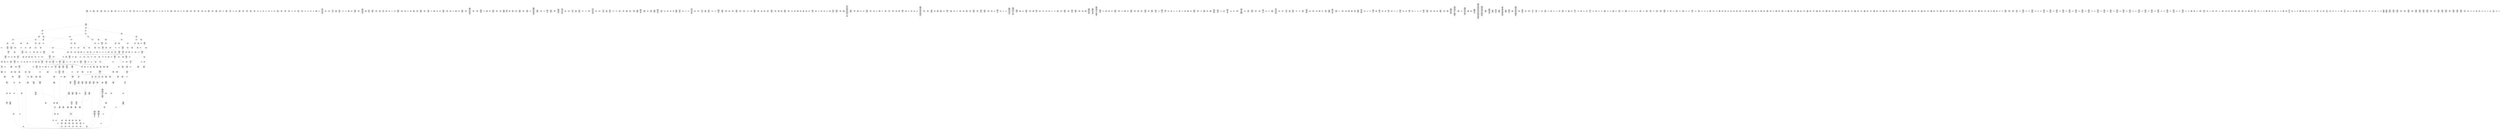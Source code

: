 /* Generated by GvGen v.1.0 (https://www.github.com/stricaud/gvgen) */

digraph G {
compound=true;
   node1 [label="[anywhere]"];
   node2 [label="# 0x0
PUSHX Data
PUSHX Data
MSTORE
PUSHX LogicData
CALLDATASIZE
LT
PUSHX Data
JUMPI
"];
   node3 [label="# 0xd
PUSHX Data
CALLDATALOAD
PUSHX BitData
SHR
PUSHX LogicData
GT
PUSHX Data
JUMPI
"];
   node4 [label="# 0x1e
PUSHX LogicData
GT
PUSHX Data
JUMPI
"];
   node5 [label="# 0x29
PUSHX LogicData
GT
PUSHX Data
JUMPI
"];
   node6 [label="# 0x34
PUSHX LogicData
EQ
PUSHX Data
JUMPI
"];
   node7 [label="# 0x3f
PUSHX LogicData
EQ
PUSHX Data
JUMPI
"];
   node8 [label="# 0x4a
PUSHX LogicData
EQ
PUSHX Data
JUMPI
"];
   node9 [label="# 0x55
PUSHX LogicData
EQ
PUSHX Data
JUMPI
"];
   node10 [label="# 0x60
PUSHX LogicData
EQ
PUSHX Data
JUMPI
"];
   node11 [label="# 0x6b
PUSHX Data
JUMP
"];
   node12 [label="# 0x6f
JUMPDEST
PUSHX LogicData
EQ
PUSHX Data
JUMPI
"];
   node13 [label="# 0x7b
PUSHX LogicData
EQ
PUSHX Data
JUMPI
"];
   node14 [label="# 0x86
PUSHX LogicData
EQ
PUSHX Data
JUMPI
"];
   node15 [label="# 0x91
PUSHX LogicData
EQ
PUSHX Data
JUMPI
"];
   node16 [label="# 0x9c
PUSHX LogicData
EQ
PUSHX Data
JUMPI
"];
   node17 [label="# 0xa7
PUSHX Data
JUMP
"];
   node18 [label="# 0xab
JUMPDEST
PUSHX LogicData
GT
PUSHX Data
JUMPI
"];
   node19 [label="# 0xb7
PUSHX LogicData
EQ
PUSHX Data
JUMPI
"];
   node20 [label="# 0xc2
PUSHX LogicData
EQ
PUSHX Data
JUMPI
"];
   node21 [label="# 0xcd
PUSHX LogicData
EQ
PUSHX Data
JUMPI
"];
   node22 [label="# 0xd8
PUSHX LogicData
EQ
PUSHX Data
JUMPI
"];
   node23 [label="# 0xe3
PUSHX LogicData
EQ
PUSHX Data
JUMPI
"];
   node24 [label="# 0xee
PUSHX Data
JUMP
"];
   node25 [label="# 0xf2
JUMPDEST
PUSHX LogicData
EQ
PUSHX Data
JUMPI
"];
   node26 [label="# 0xfe
PUSHX LogicData
EQ
PUSHX Data
JUMPI
"];
   node27 [label="# 0x109
PUSHX LogicData
EQ
PUSHX Data
JUMPI
"];
   node28 [label="# 0x114
PUSHX LogicData
EQ
PUSHX Data
JUMPI
"];
   node29 [label="# 0x11f
PUSHX Data
JUMP
"];
   node30 [label="# 0x123
JUMPDEST
PUSHX LogicData
GT
PUSHX Data
JUMPI
"];
   node31 [label="# 0x12f
PUSHX LogicData
GT
PUSHX Data
JUMPI
"];
   node32 [label="# 0x13a
PUSHX LogicData
EQ
PUSHX Data
JUMPI
"];
   node33 [label="# 0x145
PUSHX LogicData
EQ
PUSHX Data
JUMPI
"];
   node34 [label="# 0x150
PUSHX LogicData
EQ
PUSHX Data
JUMPI
"];
   node35 [label="# 0x15b
PUSHX LogicData
EQ
PUSHX Data
JUMPI
"];
   node36 [label="# 0x166
PUSHX LogicData
EQ
PUSHX Data
JUMPI
"];
   node37 [label="# 0x171
PUSHX Data
JUMP
"];
   node38 [label="# 0x175
JUMPDEST
PUSHX LogicData
EQ
PUSHX Data
JUMPI
"];
   node39 [label="# 0x181
PUSHX LogicData
EQ
PUSHX Data
JUMPI
"];
   node40 [label="# 0x18c
PUSHX LogicData
EQ
PUSHX Data
JUMPI
"];
   node41 [label="# 0x197
PUSHX LogicData
EQ
PUSHX Data
JUMPI
"];
   node42 [label="# 0x1a2
PUSHX LogicData
EQ
PUSHX Data
JUMPI
"];
   node43 [label="# 0x1ad
PUSHX Data
JUMP
"];
   node44 [label="# 0x1b1
JUMPDEST
PUSHX LogicData
GT
PUSHX Data
JUMPI
"];
   node45 [label="# 0x1bd
PUSHX LogicData
EQ
PUSHX Data
JUMPI
"];
   node46 [label="# 0x1c8
PUSHX LogicData
EQ
PUSHX Data
JUMPI
"];
   node47 [label="# 0x1d3
PUSHX LogicData
EQ
PUSHX Data
JUMPI
"];
   node48 [label="# 0x1de
PUSHX LogicData
EQ
PUSHX Data
JUMPI
"];
   node49 [label="# 0x1e9
PUSHX LogicData
EQ
PUSHX Data
JUMPI
"];
   node50 [label="# 0x1f4
PUSHX Data
JUMP
"];
   node51 [label="# 0x1f8
JUMPDEST
PUSHX LogicData
EQ
PUSHX Data
JUMPI
"];
   node52 [label="# 0x204
PUSHX LogicData
EQ
PUSHX Data
JUMPI
"];
   node53 [label="# 0x20f
PUSHX LogicData
EQ
PUSHX Data
JUMPI
"];
   node54 [label="# 0x21a
PUSHX LogicData
EQ
PUSHX Data
JUMPI
"];
   node55 [label="# 0x225
JUMPDEST
PUSHX Data
REVERT
"];
   node56 [label="# 0x22a
JUMPDEST
CALLVALUE
ISZERO
PUSHX Data
JUMPI
"];
   node57 [label="# 0x232
PUSHX Data
REVERT
"];
   node58 [label="# 0x236
JUMPDEST
PUSHX Data
PUSHX ArithData
CALLDATASIZE
SUB
ADD
PUSHX Data
PUSHX Data
JUMP
"];
   node59 [label="# 0x24c
JUMPDEST
PUSHX Data
JUMP
"];
   node60 [label="# 0x251
JUMPDEST
PUSHX MemData
MLOAD
PUSHX Data
PUSHX Data
JUMP
"];
   node61 [label="# 0x25e
JUMPDEST
PUSHX MemData
MLOAD
SUB
RETURN
"];
   node62 [label="# 0x267
JUMPDEST
CALLVALUE
ISZERO
PUSHX Data
JUMPI
"];
   node63 [label="# 0x26f
PUSHX Data
REVERT
"];
   node64 [label="# 0x273
JUMPDEST
PUSHX Data
PUSHX Data
JUMP
"];
   node65 [label="# 0x27c
JUMPDEST
PUSHX MemData
MLOAD
PUSHX Data
PUSHX Data
JUMP
"];
   node66 [label="# 0x289
JUMPDEST
PUSHX MemData
MLOAD
SUB
RETURN
"];
   node67 [label="# 0x292
JUMPDEST
CALLVALUE
ISZERO
PUSHX Data
JUMPI
"];
   node68 [label="# 0x29a
PUSHX Data
REVERT
"];
   node69 [label="# 0x29e
JUMPDEST
PUSHX Data
PUSHX ArithData
CALLDATASIZE
SUB
ADD
PUSHX Data
PUSHX Data
JUMP
"];
   node70 [label="# 0x2b4
JUMPDEST
PUSHX Data
JUMP
"];
   node71 [label="# 0x2b9
JUMPDEST
PUSHX MemData
MLOAD
PUSHX Data
PUSHX Data
JUMP
"];
   node72 [label="# 0x2c6
JUMPDEST
PUSHX MemData
MLOAD
SUB
RETURN
"];
   node73 [label="# 0x2cf
JUMPDEST
CALLVALUE
ISZERO
PUSHX Data
JUMPI
"];
   node74 [label="# 0x2d7
PUSHX Data
REVERT
"];
   node75 [label="# 0x2db
JUMPDEST
PUSHX Data
PUSHX ArithData
CALLDATASIZE
SUB
ADD
PUSHX Data
PUSHX Data
JUMP
"];
   node76 [label="# 0x2f1
JUMPDEST
PUSHX Data
JUMP
"];
   node77 [label="# 0x2f6
JUMPDEST
STOP
"];
   node78 [label="# 0x2f8
JUMPDEST
CALLVALUE
ISZERO
PUSHX Data
JUMPI
"];
   node79 [label="# 0x300
PUSHX Data
REVERT
"];
   node80 [label="# 0x304
JUMPDEST
PUSHX Data
PUSHX ArithData
CALLDATASIZE
SUB
ADD
PUSHX Data
PUSHX Data
JUMP
"];
   node81 [label="# 0x31a
JUMPDEST
PUSHX Data
JUMP
"];
   node82 [label="# 0x31f
JUMPDEST
STOP
"];
   node83 [label="# 0x321
JUMPDEST
CALLVALUE
ISZERO
PUSHX Data
JUMPI
"];
   node84 [label="# 0x329
PUSHX Data
REVERT
"];
   node85 [label="# 0x32d
JUMPDEST
PUSHX Data
PUSHX Data
JUMP
"];
   node86 [label="# 0x336
JUMPDEST
PUSHX MemData
MLOAD
PUSHX Data
PUSHX Data
JUMP
"];
   node87 [label="# 0x343
JUMPDEST
PUSHX MemData
MLOAD
SUB
RETURN
"];
   node88 [label="# 0x34c
JUMPDEST
CALLVALUE
ISZERO
PUSHX Data
JUMPI
"];
   node89 [label="# 0x354
PUSHX Data
REVERT
"];
   node90 [label="# 0x358
JUMPDEST
PUSHX Data
PUSHX Data
JUMP
"];
   node91 [label="# 0x361
JUMPDEST
PUSHX MemData
MLOAD
PUSHX Data
PUSHX Data
JUMP
"];
   node92 [label="# 0x36e
JUMPDEST
PUSHX MemData
MLOAD
SUB
RETURN
"];
   node93 [label="# 0x377
JUMPDEST
CALLVALUE
ISZERO
PUSHX Data
JUMPI
"];
   node94 [label="# 0x37f
PUSHX Data
REVERT
"];
   node95 [label="# 0x383
JUMPDEST
PUSHX Data
PUSHX ArithData
CALLDATASIZE
SUB
ADD
PUSHX Data
PUSHX Data
JUMP
"];
   node96 [label="# 0x399
JUMPDEST
PUSHX Data
JUMP
"];
   node97 [label="# 0x39e
JUMPDEST
STOP
"];
   node98 [label="# 0x3a0
JUMPDEST
CALLVALUE
ISZERO
PUSHX Data
JUMPI
"];
   node99 [label="# 0x3a8
PUSHX Data
REVERT
"];
   node100 [label="# 0x3ac
JUMPDEST
PUSHX Data
PUSHX ArithData
CALLDATASIZE
SUB
ADD
PUSHX Data
PUSHX Data
JUMP
"];
   node101 [label="# 0x3c2
JUMPDEST
PUSHX Data
JUMP
"];
   node102 [label="# 0x3c7
JUMPDEST
PUSHX MemData
MLOAD
PUSHX Data
PUSHX Data
JUMP
"];
   node103 [label="# 0x3d4
JUMPDEST
PUSHX MemData
MLOAD
SUB
RETURN
"];
   node104 [label="# 0x3dd
JUMPDEST
CALLVALUE
ISZERO
PUSHX Data
JUMPI
"];
   node105 [label="# 0x3e5
PUSHX Data
REVERT
"];
   node106 [label="# 0x3e9
JUMPDEST
PUSHX Data
PUSHX Data
JUMP
"];
   node107 [label="# 0x3f2
JUMPDEST
PUSHX MemData
MLOAD
PUSHX Data
PUSHX Data
JUMP
"];
   node108 [label="# 0x3ff
JUMPDEST
PUSHX MemData
MLOAD
SUB
RETURN
"];
   node109 [label="# 0x408
JUMPDEST
CALLVALUE
ISZERO
PUSHX Data
JUMPI
"];
   node110 [label="# 0x410
PUSHX Data
REVERT
"];
   node111 [label="# 0x414
JUMPDEST
PUSHX Data
PUSHX Data
JUMP
"];
   node112 [label="# 0x41d
JUMPDEST
STOP
"];
   node113 [label="# 0x41f
JUMPDEST
CALLVALUE
ISZERO
PUSHX Data
JUMPI
"];
   node114 [label="# 0x427
PUSHX Data
REVERT
"];
   node115 [label="# 0x42b
JUMPDEST
PUSHX Data
PUSHX Data
JUMP
"];
   node116 [label="# 0x434
JUMPDEST
STOP
"];
   node117 [label="# 0x436
JUMPDEST
CALLVALUE
ISZERO
PUSHX Data
JUMPI
"];
   node118 [label="# 0x43e
PUSHX Data
REVERT
"];
   node119 [label="# 0x442
JUMPDEST
PUSHX Data
PUSHX ArithData
CALLDATASIZE
SUB
ADD
PUSHX Data
PUSHX Data
JUMP
"];
   node120 [label="# 0x458
JUMPDEST
PUSHX Data
JUMP
"];
   node121 [label="# 0x45d
JUMPDEST
STOP
"];
   node122 [label="# 0x45f
JUMPDEST
CALLVALUE
ISZERO
PUSHX Data
JUMPI
"];
   node123 [label="# 0x467
PUSHX Data
REVERT
"];
   node124 [label="# 0x46b
JUMPDEST
PUSHX Data
PUSHX ArithData
CALLDATASIZE
SUB
ADD
PUSHX Data
PUSHX Data
JUMP
"];
   node125 [label="# 0x481
JUMPDEST
PUSHX Data
JUMP
"];
   node126 [label="# 0x486
JUMPDEST
PUSHX MemData
MLOAD
PUSHX Data
PUSHX Data
JUMP
"];
   node127 [label="# 0x493
JUMPDEST
PUSHX MemData
MLOAD
SUB
RETURN
"];
   node128 [label="# 0x49c
JUMPDEST
CALLVALUE
ISZERO
PUSHX Data
JUMPI
"];
   node129 [label="# 0x4a4
PUSHX Data
REVERT
"];
   node130 [label="# 0x4a8
JUMPDEST
PUSHX Data
PUSHX ArithData
CALLDATASIZE
SUB
ADD
PUSHX Data
PUSHX Data
JUMP
"];
   node131 [label="# 0x4be
JUMPDEST
PUSHX Data
JUMP
"];
   node132 [label="# 0x4c3
JUMPDEST
STOP
"];
   node133 [label="# 0x4c5
JUMPDEST
CALLVALUE
ISZERO
PUSHX Data
JUMPI
"];
   node134 [label="# 0x4cd
PUSHX Data
REVERT
"];
   node135 [label="# 0x4d1
JUMPDEST
PUSHX Data
PUSHX ArithData
CALLDATASIZE
SUB
ADD
PUSHX Data
PUSHX Data
JUMP
"];
   node136 [label="# 0x4e7
JUMPDEST
PUSHX Data
JUMP
"];
   node137 [label="# 0x4ec
JUMPDEST
PUSHX MemData
MLOAD
PUSHX Data
PUSHX Data
JUMP
"];
   node138 [label="# 0x4f9
JUMPDEST
PUSHX MemData
MLOAD
SUB
RETURN
"];
   node139 [label="# 0x502
JUMPDEST
CALLVALUE
ISZERO
PUSHX Data
JUMPI
"];
   node140 [label="# 0x50a
PUSHX Data
REVERT
"];
   node141 [label="# 0x50e
JUMPDEST
PUSHX Data
PUSHX Data
JUMP
"];
   node142 [label="# 0x517
JUMPDEST
PUSHX MemData
MLOAD
PUSHX Data
PUSHX Data
JUMP
"];
   node143 [label="# 0x524
JUMPDEST
PUSHX MemData
MLOAD
SUB
RETURN
"];
   node144 [label="# 0x52d
JUMPDEST
CALLVALUE
ISZERO
PUSHX Data
JUMPI
"];
   node145 [label="# 0x535
PUSHX Data
REVERT
"];
   node146 [label="# 0x539
JUMPDEST
PUSHX Data
PUSHX Data
JUMP
"];
   node147 [label="# 0x542
JUMPDEST
PUSHX MemData
MLOAD
PUSHX Data
PUSHX Data
JUMP
"];
   node148 [label="# 0x54f
JUMPDEST
PUSHX MemData
MLOAD
SUB
RETURN
"];
   node149 [label="# 0x558
JUMPDEST
CALLVALUE
ISZERO
PUSHX Data
JUMPI
"];
   node150 [label="# 0x560
PUSHX Data
REVERT
"];
   node151 [label="# 0x564
JUMPDEST
PUSHX Data
PUSHX Data
JUMP
"];
   node152 [label="# 0x56d
JUMPDEST
PUSHX MemData
MLOAD
PUSHX Data
PUSHX Data
JUMP
"];
   node153 [label="# 0x57a
JUMPDEST
PUSHX MemData
MLOAD
SUB
RETURN
"];
   node154 [label="# 0x583
JUMPDEST
CALLVALUE
ISZERO
PUSHX Data
JUMPI
"];
   node155 [label="# 0x58b
PUSHX Data
REVERT
"];
   node156 [label="# 0x58f
JUMPDEST
PUSHX Data
PUSHX ArithData
CALLDATASIZE
SUB
ADD
PUSHX Data
PUSHX Data
JUMP
"];
   node157 [label="# 0x5a5
JUMPDEST
PUSHX Data
JUMP
"];
   node158 [label="# 0x5aa
JUMPDEST
PUSHX MemData
MLOAD
PUSHX Data
PUSHX Data
JUMP
"];
   node159 [label="# 0x5b7
JUMPDEST
PUSHX MemData
MLOAD
SUB
RETURN
"];
   node160 [label="# 0x5c0
JUMPDEST
CALLVALUE
ISZERO
PUSHX Data
JUMPI
"];
   node161 [label="# 0x5c8
PUSHX Data
REVERT
"];
   node162 [label="# 0x5cc
JUMPDEST
PUSHX Data
PUSHX Data
JUMP
"];
   node163 [label="# 0x5d5
JUMPDEST
PUSHX MemData
MLOAD
PUSHX Data
PUSHX Data
JUMP
"];
   node164 [label="# 0x5e2
JUMPDEST
PUSHX MemData
MLOAD
SUB
RETURN
"];
   node165 [label="# 0x5eb
JUMPDEST
CALLVALUE
ISZERO
PUSHX Data
JUMPI
"];
   node166 [label="# 0x5f3
PUSHX Data
REVERT
"];
   node167 [label="# 0x5f7
JUMPDEST
PUSHX Data
PUSHX Data
JUMP
"];
   node168 [label="# 0x600
JUMPDEST
STOP
"];
   node169 [label="# 0x602
JUMPDEST
CALLVALUE
ISZERO
PUSHX Data
JUMPI
"];
   node170 [label="# 0x60a
PUSHX Data
REVERT
"];
   node171 [label="# 0x60e
JUMPDEST
PUSHX Data
PUSHX Data
JUMP
"];
   node172 [label="# 0x617
JUMPDEST
PUSHX MemData
MLOAD
PUSHX Data
PUSHX Data
JUMP
"];
   node173 [label="# 0x624
JUMPDEST
PUSHX MemData
MLOAD
SUB
RETURN
"];
   node174 [label="# 0x62d
JUMPDEST
CALLVALUE
ISZERO
PUSHX Data
JUMPI
"];
   node175 [label="# 0x635
PUSHX Data
REVERT
"];
   node176 [label="# 0x639
JUMPDEST
PUSHX Data
PUSHX Data
JUMP
"];
   node177 [label="# 0x642
JUMPDEST
STOP
"];
   node178 [label="# 0x644
JUMPDEST
CALLVALUE
ISZERO
PUSHX Data
JUMPI
"];
   node179 [label="# 0x64c
PUSHX Data
REVERT
"];
   node180 [label="# 0x650
JUMPDEST
PUSHX Data
PUSHX ArithData
CALLDATASIZE
SUB
ADD
PUSHX Data
PUSHX Data
JUMP
"];
   node181 [label="# 0x666
JUMPDEST
PUSHX Data
JUMP
"];
   node182 [label="# 0x66b
JUMPDEST
PUSHX MemData
MLOAD
PUSHX Data
PUSHX Data
JUMP
"];
   node183 [label="# 0x678
JUMPDEST
PUSHX MemData
MLOAD
SUB
RETURN
"];
   node184 [label="# 0x681
JUMPDEST
CALLVALUE
ISZERO
PUSHX Data
JUMPI
"];
   node185 [label="# 0x689
PUSHX Data
REVERT
"];
   node186 [label="# 0x68d
JUMPDEST
PUSHX Data
PUSHX Data
JUMP
"];
   node187 [label="# 0x696
JUMPDEST
PUSHX MemData
MLOAD
PUSHX Data
PUSHX Data
JUMP
"];
   node188 [label="# 0x6a3
JUMPDEST
PUSHX MemData
MLOAD
SUB
RETURN
"];
   node189 [label="# 0x6ac
JUMPDEST
CALLVALUE
ISZERO
PUSHX Data
JUMPI
"];
   node190 [label="# 0x6b4
PUSHX Data
REVERT
"];
   node191 [label="# 0x6b8
JUMPDEST
PUSHX Data
PUSHX Data
JUMP
"];
   node192 [label="# 0x6c1
JUMPDEST
PUSHX MemData
MLOAD
PUSHX Data
PUSHX Data
JUMP
"];
   node193 [label="# 0x6ce
JUMPDEST
PUSHX MemData
MLOAD
SUB
RETURN
"];
   node194 [label="# 0x6d7
JUMPDEST
PUSHX Data
PUSHX ArithData
CALLDATASIZE
SUB
ADD
PUSHX Data
PUSHX Data
JUMP
"];
   node195 [label="# 0x6ec
JUMPDEST
PUSHX Data
JUMP
"];
   node196 [label="# 0x6f1
JUMPDEST
STOP
"];
   node197 [label="# 0x6f3
JUMPDEST
CALLVALUE
ISZERO
PUSHX Data
JUMPI
"];
   node198 [label="# 0x6fb
PUSHX Data
REVERT
"];
   node199 [label="# 0x6ff
JUMPDEST
PUSHX Data
PUSHX ArithData
CALLDATASIZE
SUB
ADD
PUSHX Data
PUSHX Data
JUMP
"];
   node200 [label="# 0x715
JUMPDEST
PUSHX Data
JUMP
"];
   node201 [label="# 0x71a
JUMPDEST
STOP
"];
   node202 [label="# 0x71c
JUMPDEST
CALLVALUE
ISZERO
PUSHX Data
JUMPI
"];
   node203 [label="# 0x724
PUSHX Data
REVERT
"];
   node204 [label="# 0x728
JUMPDEST
PUSHX Data
PUSHX ArithData
CALLDATASIZE
SUB
ADD
PUSHX Data
PUSHX Data
JUMP
"];
   node205 [label="# 0x73e
JUMPDEST
PUSHX Data
JUMP
"];
   node206 [label="# 0x743
JUMPDEST
STOP
"];
   node207 [label="# 0x745
JUMPDEST
CALLVALUE
ISZERO
PUSHX Data
JUMPI
"];
   node208 [label="# 0x74d
PUSHX Data
REVERT
"];
   node209 [label="# 0x751
JUMPDEST
PUSHX Data
PUSHX ArithData
CALLDATASIZE
SUB
ADD
PUSHX Data
PUSHX Data
JUMP
"];
   node210 [label="# 0x767
JUMPDEST
PUSHX Data
JUMP
"];
   node211 [label="# 0x76c
JUMPDEST
PUSHX MemData
MLOAD
PUSHX Data
PUSHX Data
JUMP
"];
   node212 [label="# 0x779
JUMPDEST
PUSHX MemData
MLOAD
SUB
RETURN
"];
   node213 [label="# 0x782
JUMPDEST
CALLVALUE
ISZERO
PUSHX Data
JUMPI
"];
   node214 [label="# 0x78a
PUSHX Data
REVERT
"];
   node215 [label="# 0x78e
JUMPDEST
PUSHX Data
PUSHX Data
JUMP
"];
   node216 [label="# 0x797
JUMPDEST
PUSHX MemData
MLOAD
PUSHX Data
PUSHX Data
JUMP
"];
   node217 [label="# 0x7a4
JUMPDEST
PUSHX MemData
MLOAD
SUB
RETURN
"];
   node218 [label="# 0x7ad
JUMPDEST
CALLVALUE
ISZERO
PUSHX Data
JUMPI
"];
   node219 [label="# 0x7b5
PUSHX Data
REVERT
"];
   node220 [label="# 0x7b9
JUMPDEST
PUSHX Data
PUSHX Data
JUMP
"];
   node221 [label="# 0x7c2
JUMPDEST
PUSHX MemData
MLOAD
PUSHX Data
PUSHX Data
JUMP
"];
   node222 [label="# 0x7cf
JUMPDEST
PUSHX MemData
MLOAD
SUB
RETURN
"];
   node223 [label="# 0x7d8
JUMPDEST
PUSHX Data
PUSHX Data
JUMP
"];
   node224 [label="# 0x7e0
JUMPDEST
STOP
"];
   node225 [label="# 0x7e2
JUMPDEST
CALLVALUE
ISZERO
PUSHX Data
JUMPI
"];
   node226 [label="# 0x7ea
PUSHX Data
REVERT
"];
   node227 [label="# 0x7ee
JUMPDEST
PUSHX Data
PUSHX ArithData
CALLDATASIZE
SUB
ADD
PUSHX Data
PUSHX Data
JUMP
"];
   node228 [label="# 0x804
JUMPDEST
PUSHX Data
JUMP
"];
   node229 [label="# 0x809
JUMPDEST
PUSHX MemData
MLOAD
PUSHX Data
PUSHX Data
JUMP
"];
   node230 [label="# 0x816
JUMPDEST
PUSHX MemData
MLOAD
SUB
RETURN
"];
   node231 [label="# 0x81f
JUMPDEST
CALLVALUE
ISZERO
PUSHX Data
JUMPI
"];
   node232 [label="# 0x827
PUSHX Data
REVERT
"];
   node233 [label="# 0x82b
JUMPDEST
PUSHX Data
PUSHX Data
JUMP
"];
   node234 [label="# 0x834
JUMPDEST
STOP
"];
   node235 [label="# 0x836
JUMPDEST
CALLVALUE
ISZERO
PUSHX Data
JUMPI
"];
   node236 [label="# 0x83e
PUSHX Data
REVERT
"];
   node237 [label="# 0x842
JUMPDEST
PUSHX Data
PUSHX Data
JUMP
"];
   node238 [label="# 0x84b
JUMPDEST
STOP
"];
   node239 [label="# 0x84d
JUMPDEST
CALLVALUE
ISZERO
PUSHX Data
JUMPI
"];
   node240 [label="# 0x855
PUSHX Data
REVERT
"];
   node241 [label="# 0x859
JUMPDEST
PUSHX Data
PUSHX ArithData
CALLDATASIZE
SUB
ADD
PUSHX Data
PUSHX Data
JUMP
"];
   node242 [label="# 0x86f
JUMPDEST
PUSHX Data
JUMP
"];
   node243 [label="# 0x874
JUMPDEST
STOP
"];
   node244 [label="# 0x876
JUMPDEST
PUSHX Data
PUSHX Data
PUSHX Data
JUMP
"];
   node245 [label="# 0x881
JUMPDEST
JUMP
"];
   node246 [label="# 0x888
JUMPDEST
PUSHX Data
PUSHX StorData
SLOAD
PUSHX Data
PUSHX Data
JUMP
"];
   node247 [label="# 0x897
JUMPDEST
PUSHX ArithData
ADD
PUSHX ArithData
DIV
MUL
PUSHX ArithData
ADD
PUSHX MemData
MLOAD
ADD
PUSHX Data
MSTORE
MSTORE
PUSHX ArithData
ADD
SLOAD
PUSHX Data
PUSHX Data
JUMP
"];
   node248 [label="# 0x8c3
JUMPDEST
ISZERO
PUSHX Data
JUMPI
"];
   node249 [label="# 0x8ca
PUSHX LogicData
LT
PUSHX Data
JUMPI
"];
   node250 [label="# 0x8d2
PUSHX ArithData
SLOAD
DIV
MUL
MSTORE
PUSHX ArithData
ADD
PUSHX Data
JUMP
"];
   node251 [label="# 0x8e5
JUMPDEST
ADD
PUSHX Data
MSTORE
PUSHX Data
PUSHX Data
SHA3
"];
   node252 [label="# 0x8f3
JUMPDEST
SLOAD
MSTORE
PUSHX ArithData
ADD
PUSHX ArithData
ADD
GT
PUSHX Data
JUMPI
"];
   node253 [label="# 0x907
SUB
PUSHX BitData
AND
ADD
"];
   node254 [label="# 0x910
JUMPDEST
JUMP
"];
   node255 [label="# 0x91a
JUMPDEST
PUSHX Data
PUSHX Data
PUSHX Data
JUMP
"];
   node256 [label="# 0x925
JUMPDEST
PUSHX Data
JUMPI
"];
   node257 [label="# 0x92a
PUSHX MemData
MLOAD
PUSHX Data
MSTORE
PUSHX ArithData
ADD
PUSHX Data
PUSHX Data
JUMP
"];
   node258 [label="# 0x95b
JUMPDEST
PUSHX MemData
MLOAD
SUB
REVERT
"];
   node259 [label="# 0x964
JUMPDEST
PUSHX Data
PUSHX ArithData
MSTORE
PUSHX ArithData
ADD
MSTORE
PUSHX ArithData
ADD
PUSHX Data
SHA3
PUSHX ArithData
SLOAD
PUSHX ArithData
EXP
DIV
PUSHX BitData
AND
JUMP
"];
   node260 [label="# 0x99f
JUMPDEST
PUSHX Data
PUSHX Data
PUSHX Data
JUMP
"];
   node261 [label="# 0x9aa
JUMPDEST
PUSHX BitData
AND
PUSHX BitData
AND
EQ
ISZERO
PUSHX Data
JUMPI
"];
   node262 [label="# 0x9e1
PUSHX MemData
MLOAD
PUSHX Data
MSTORE
PUSHX ArithData
ADD
PUSHX Data
PUSHX Data
JUMP
"];
   node263 [label="# 0xa12
JUMPDEST
PUSHX MemData
MLOAD
SUB
REVERT
"];
   node264 [label="# 0xa1b
JUMPDEST
PUSHX BitData
AND
PUSHX Data
PUSHX Data
JUMP
"];
   node265 [label="# 0xa3a
JUMPDEST
PUSHX BitData
AND
EQ
PUSHX Data
JUMPI
"];
   node266 [label="# 0xa57
PUSHX Data
PUSHX Data
PUSHX Data
JUMP
"];
   node267 [label="# 0xa63
JUMPDEST
PUSHX Data
JUMP
"];
   node268 [label="# 0xa68
JUMPDEST
"];
   node269 [label="# 0xa69
JUMPDEST
PUSHX Data
JUMPI
"];
   node270 [label="# 0xa6e
PUSHX MemData
MLOAD
PUSHX Data
MSTORE
PUSHX ArithData
ADD
PUSHX Data
PUSHX Data
JUMP
"];
   node271 [label="# 0xa9f
JUMPDEST
PUSHX MemData
MLOAD
SUB
REVERT
"];
   node272 [label="# 0xaa8
JUMPDEST
PUSHX Data
PUSHX Data
JUMP
"];
   node273 [label="# 0xab2
JUMPDEST
JUMP
"];
   node274 [label="# 0xab7
JUMPDEST
PUSHX Data
PUSHX Data
JUMP
"];
   node275 [label="# 0xabf
JUMPDEST
PUSHX BitData
AND
PUSHX Data
PUSHX Data
JUMP
"];
   node276 [label="# 0xadd
JUMPDEST
PUSHX BitData
AND
EQ
PUSHX Data
JUMPI
"];
   node277 [label="# 0xaf9
PUSHX MemData
MLOAD
PUSHX Data
MSTORE
PUSHX ArithData
ADD
PUSHX Data
PUSHX Data
JUMP
"];
   node278 [label="# 0xb2a
JUMPDEST
PUSHX MemData
MLOAD
SUB
REVERT
"];
   node279 [label="# 0xb33
JUMPDEST
PUSHX Data
MLOAD
PUSHX ArithData
ADD
PUSHX Data
PUSHX Data
JUMP
"];
   node280 [label="# 0xb49
JUMPDEST
JUMP
"];
   node281 [label="# 0xb4d
JUMPDEST
PUSHX Data
PUSHX StorData
SLOAD
JUMP
"];
   node282 [label="# 0xb5a
JUMPDEST
PUSHX StorData
PUSHX ArithData
SLOAD
PUSHX ArithData
EXP
DIV
PUSHX BitData
AND
JUMP
"];
   node283 [label="# 0xb6d
JUMPDEST
PUSHX Data
PUSHX Data
PUSHX Data
JUMP
"];
   node284 [label="# 0xb78
JUMPDEST
PUSHX Data
JUMP
"];
   node285 [label="# 0xb7e
JUMPDEST
PUSHX Data
JUMPI
"];
   node286 [label="# 0xb83
PUSHX MemData
MLOAD
PUSHX Data
MSTORE
PUSHX ArithData
ADD
PUSHX Data
PUSHX Data
JUMP
"];
   node287 [label="# 0xbb4
JUMPDEST
PUSHX MemData
MLOAD
SUB
REVERT
"];
   node288 [label="# 0xbbd
JUMPDEST
PUSHX Data
PUSHX Data
JUMP
"];
   node289 [label="# 0xbc8
JUMPDEST
JUMP
"];
   node290 [label="# 0xbcd
JUMPDEST
PUSHX Data
PUSHX Data
PUSHX Data
JUMP
"];
   node291 [label="# 0xbd8
JUMPDEST
LT
PUSHX Data
JUMPI
"];
   node292 [label="# 0xbdf
PUSHX MemData
MLOAD
PUSHX Data
MSTORE
PUSHX ArithData
ADD
PUSHX Data
PUSHX Data
JUMP
"];
   node293 [label="# 0xc10
JUMPDEST
PUSHX MemData
MLOAD
SUB
REVERT
"];
   node294 [label="# 0xc19
JUMPDEST
PUSHX Data
PUSHX ArithData
PUSHX BitData
AND
PUSHX BitData
AND
MSTORE
PUSHX ArithData
ADD
MSTORE
PUSHX ArithData
ADD
PUSHX Data
SHA3
PUSHX ArithData
MSTORE
PUSHX ArithData
ADD
MSTORE
PUSHX ArithData
ADD
PUSHX Data
SHA3
SLOAD
JUMP
"];
   node295 [label="# 0xc72
JUMPDEST
PUSHX Data
JUMP
"];
   node296 [label="# 0xc78
JUMPDEST
PUSHX Data
PUSHX Data
JUMP
"];
   node297 [label="# 0xc80
JUMPDEST
PUSHX BitData
AND
PUSHX Data
PUSHX Data
JUMP
"];
   node298 [label="# 0xc9e
JUMPDEST
PUSHX BitData
AND
EQ
PUSHX Data
JUMPI
"];
   node299 [label="# 0xcba
PUSHX MemData
MLOAD
PUSHX Data
MSTORE
PUSHX ArithData
ADD
PUSHX Data
PUSHX Data
JUMP
"];
   node300 [label="# 0xceb
JUMPDEST
PUSHX MemData
MLOAD
SUB
REVERT
"];
   node301 [label="# 0xcf4
JUMPDEST
PUSHX StorData
PUSHX ArithData
SLOAD
PUSHX ArithData
EXP
DIV
PUSHX BitData
AND
ISZERO
PUSHX StorData
PUSHX ArithData
PUSHX ArithData
EXP
SLOAD
PUSHX ArithData
MUL
NOT
AND
ISZERO
ISZERO
MUL
OR
SSTORE
JUMP
"];
   node302 [label="# 0xd20
JUMPDEST
PUSHX Data
PUSHX Data
JUMP
"];
   node303 [label="# 0xd28
JUMPDEST
PUSHX BitData
AND
PUSHX Data
PUSHX Data
JUMP
"];
   node304 [label="# 0xd46
JUMPDEST
PUSHX BitData
AND
EQ
PUSHX Data
JUMPI
"];
   node305 [label="# 0xd62
PUSHX MemData
MLOAD
PUSHX Data
MSTORE
PUSHX ArithData
ADD
PUSHX Data
PUSHX Data
JUMP
"];
   node306 [label="# 0xd93
JUMPDEST
PUSHX MemData
MLOAD
SUB
REVERT
"];
   node307 [label="# 0xd9c
JUMPDEST
CALLER
PUSHX BitData
AND
PUSHX ArithData
SELFBALANCE
ISZERO
MUL
PUSHX MemData
MLOAD
PUSHX Data
PUSHX MemData
MLOAD
SUB
CALL
PUSHX Data
JUMPI
"];
   node308 [label="# 0xdd6
PUSHX Data
REVERT
"];
   node309 [label="# 0xdda
JUMPDEST
JUMP
"];
   node310 [label="# 0xddc
JUMPDEST
PUSHX Data
PUSHX MemData
MLOAD
PUSHX ArithData
ADD
PUSHX Data
MSTORE
PUSHX Data
MSTORE
PUSHX Data
JUMP
"];
   node311 [label="# 0xdf7
JUMPDEST
JUMP
"];
   node312 [label="# 0xdfc
JUMPDEST
PUSHX Data
PUSHX Data
PUSHX Data
JUMP
"];
   node313 [label="# 0xe06
JUMPDEST
LT
PUSHX Data
JUMPI
"];
   node314 [label="# 0xe0d
PUSHX MemData
MLOAD
PUSHX Data
MSTORE
PUSHX ArithData
ADD
PUSHX Data
PUSHX Data
JUMP
"];
   node315 [label="# 0xe3e
JUMPDEST
PUSHX MemData
MLOAD
SUB
REVERT
"];
   node316 [label="# 0xe47
JUMPDEST
PUSHX StorData
SLOAD
LT
PUSHX Data
JUMPI
"];
   node317 [label="# 0xe53
PUSHX Data
PUSHX Data
MSTORE
PUSHX Data
PUSHX Data
MSTORE
PUSHX Data
PUSHX Data
REVERT
"];
   node318 [label="# 0xe81
JUMPDEST
PUSHX Data
MSTORE
PUSHX Data
PUSHX Data
SHA3
ADD
SLOAD
JUMP
"];
   node319 [label="# 0xe93
JUMPDEST
PUSHX Data
PUSHX Data
JUMP
"];
   node320 [label="# 0xe9b
JUMPDEST
PUSHX BitData
AND
PUSHX Data
PUSHX Data
JUMP
"];
   node321 [label="# 0xeb9
JUMPDEST
PUSHX BitData
AND
EQ
PUSHX Data
JUMPI
"];
   node322 [label="# 0xed5
PUSHX MemData
MLOAD
PUSHX Data
MSTORE
PUSHX ArithData
ADD
PUSHX Data
PUSHX Data
JUMP
"];
   node323 [label="# 0xf06
JUMPDEST
PUSHX MemData
MLOAD
SUB
REVERT
"];
   node324 [label="# 0xf0f
JUMPDEST
PUSHX Data
MLOAD
PUSHX ArithData
ADD
PUSHX Data
PUSHX Data
JUMP
"];
   node325 [label="# 0xf25
JUMPDEST
JUMP
"];
   node326 [label="# 0xf29
JUMPDEST
PUSHX Data
PUSHX Data
PUSHX ArithData
MSTORE
PUSHX ArithData
ADD
MSTORE
PUSHX ArithData
ADD
PUSHX Data
SHA3
PUSHX ArithData
SLOAD
PUSHX ArithData
EXP
DIV
PUSHX BitData
AND
PUSHX BitData
PUSHX BitData
AND
PUSHX BitData
AND
EQ
ISZERO
PUSHX Data
JUMPI
"];
   node327 [label="# 0xf98
PUSHX MemData
MLOAD
PUSHX Data
MSTORE
PUSHX ArithData
ADD
PUSHX Data
PUSHX Data
JUMP
"];
   node328 [label="# 0xfc9
JUMPDEST
PUSHX MemData
MLOAD
SUB
REVERT
"];
   node329 [label="# 0xfd2
JUMPDEST
JUMP
"];
   node330 [label="# 0xfdb
JUMPDEST
PUSHX Data
JUMP
"];
   node331 [label="# 0xfe7
JUMPDEST
PUSHX StorData
PUSHX ArithData
SLOAD
PUSHX ArithData
EXP
DIV
PUSHX BitData
AND
JUMP
"];
   node332 [label="# 0xffa
JUMPDEST
PUSHX Data
JUMP
"];
   node333 [label="# 0x1000
JUMPDEST
PUSHX BitData
PUSHX BitData
AND
PUSHX BitData
AND
EQ
ISZERO
PUSHX Data
JUMPI
"];
   node334 [label="# 0x1037
PUSHX MemData
MLOAD
PUSHX Data
MSTORE
PUSHX ArithData
ADD
PUSHX Data
PUSHX Data
JUMP
"];
   node335 [label="# 0x1068
JUMPDEST
PUSHX MemData
MLOAD
SUB
REVERT
"];
   node336 [label="# 0x1071
JUMPDEST
PUSHX Data
PUSHX ArithData
PUSHX BitData
AND
PUSHX BitData
AND
MSTORE
PUSHX ArithData
ADD
MSTORE
PUSHX ArithData
ADD
PUSHX Data
SHA3
SLOAD
JUMP
"];
   node337 [label="# 0x10b8
JUMPDEST
PUSHX Data
PUSHX StorData
SLOAD
PUSHX Data
PUSHX Data
JUMP
"];
   node338 [label="# 0x10c7
JUMPDEST
PUSHX ArithData
ADD
PUSHX ArithData
DIV
MUL
PUSHX ArithData
ADD
PUSHX MemData
MLOAD
ADD
PUSHX Data
MSTORE
MSTORE
PUSHX ArithData
ADD
SLOAD
PUSHX Data
PUSHX Data
JUMP
"];
   node339 [label="# 0x10f3
JUMPDEST
ISZERO
PUSHX Data
JUMPI
"];
   node340 [label="# 0x10fa
PUSHX LogicData
LT
PUSHX Data
JUMPI
"];
   node341 [label="# 0x1102
PUSHX ArithData
SLOAD
DIV
MUL
MSTORE
PUSHX ArithData
ADD
PUSHX Data
JUMP
"];
   node342 [label="# 0x1115
JUMPDEST
ADD
PUSHX Data
MSTORE
PUSHX Data
PUSHX Data
SHA3
"];
   node343 [label="# 0x1123
JUMPDEST
SLOAD
MSTORE
PUSHX ArithData
ADD
PUSHX ArithData
ADD
GT
PUSHX Data
JUMPI
"];
   node344 [label="# 0x1137
SUB
PUSHX BitData
AND
ADD
"];
   node345 [label="# 0x1140
JUMPDEST
JUMP
"];
   node346 [label="# 0x114a
JUMPDEST
PUSHX Data
PUSHX Data
JUMP
"];
   node347 [label="# 0x1152
JUMPDEST
PUSHX BitData
AND
PUSHX Data
PUSHX Data
JUMP
"];
   node348 [label="# 0x1170
JUMPDEST
PUSHX BitData
AND
EQ
PUSHX Data
JUMPI
"];
   node349 [label="# 0x118c
PUSHX MemData
MLOAD
PUSHX Data
MSTORE
PUSHX ArithData
ADD
PUSHX Data
PUSHX Data
JUMP
"];
   node350 [label="# 0x11bd
JUMPDEST
PUSHX MemData
MLOAD
SUB
REVERT
"];
   node351 [label="# 0x11c6
JUMPDEST
PUSHX Data
PUSHX Data
PUSHX Data
JUMP
"];
   node352 [label="# 0x11d0
JUMPDEST
JUMP
"];
   node353 [label="# 0x11d2
JUMPDEST
PUSHX StorData
SLOAD
PUSHX Data
PUSHX Data
JUMP
"];
   node354 [label="# 0x11df
JUMPDEST
PUSHX ArithData
ADD
PUSHX ArithData
DIV
MUL
PUSHX ArithData
ADD
PUSHX MemData
MLOAD
ADD
PUSHX Data
MSTORE
MSTORE
PUSHX ArithData
ADD
SLOAD
PUSHX Data
PUSHX Data
JUMP
"];
   node355 [label="# 0x120b
JUMPDEST
ISZERO
PUSHX Data
JUMPI
"];
   node356 [label="# 0x1212
PUSHX LogicData
LT
PUSHX Data
JUMPI
"];
   node357 [label="# 0x121a
PUSHX ArithData
SLOAD
DIV
MUL
MSTORE
PUSHX ArithData
ADD
PUSHX Data
JUMP
"];
   node358 [label="# 0x122d
JUMPDEST
ADD
PUSHX Data
MSTORE
PUSHX Data
PUSHX Data
SHA3
"];
   node359 [label="# 0x123b
JUMPDEST
SLOAD
MSTORE
PUSHX ArithData
ADD
PUSHX ArithData
ADD
GT
PUSHX Data
JUMPI
"];
   node360 [label="# 0x124f
SUB
PUSHX BitData
AND
ADD
"];
   node361 [label="# 0x1258
JUMPDEST
JUMP
"];
   node362 [label="# 0x1260
JUMPDEST
PUSHX Data
PUSHX Data
JUMP
"];
   node363 [label="# 0x1268
JUMPDEST
PUSHX BitData
AND
PUSHX Data
PUSHX Data
JUMP
"];
   node364 [label="# 0x1286
JUMPDEST
PUSHX BitData
AND
EQ
PUSHX Data
JUMPI
"];
   node365 [label="# 0x12a2
PUSHX MemData
MLOAD
PUSHX Data
MSTORE
PUSHX ArithData
ADD
PUSHX Data
PUSHX Data
JUMP
"];
   node366 [label="# 0x12d3
JUMPDEST
PUSHX MemData
MLOAD
SUB
REVERT
"];
   node367 [label="# 0x12dc
JUMPDEST
PUSHX LogicData
PUSHX StorData
SLOAD
EQ
PUSHX Data
JUMPI
"];
   node368 [label="# 0x12e7
PUSHX MemData
MLOAD
PUSHX Data
MSTORE
PUSHX ArithData
ADD
PUSHX Data
PUSHX Data
JUMP
"];
   node369 [label="# 0x1318
JUMPDEST
PUSHX MemData
MLOAD
SUB
REVERT
"];
   node370 [label="# 0x1321
JUMPDEST
NUMBER
PUSHX Data
SSTORE
JUMP
"];
   node371 [label="# 0x132a
JUMPDEST
PUSHX Data
PUSHX Data
PUSHX Data
PUSHX Data
JUMP
"];
   node372 [label="# 0x1337
JUMPDEST
PUSHX LogicData
EQ
ISZERO
PUSHX Data
JUMPI
"];
   node373 [label="# 0x1343
PUSHX LogicData
PUSHX LogicData
GT
ISZERO
PUSHX Data
JUMPI
"];
   node374 [label="# 0x1355
PUSHX Data
PUSHX Data
MSTORE
PUSHX Data
PUSHX Data
MSTORE
PUSHX Data
PUSHX Data
REVERT
"];
   node375 [label="# 0x1383
JUMPDEST
PUSHX MemData
MLOAD
MSTORE
PUSHX ArithData
MUL
PUSHX ArithData
ADD
ADD
PUSHX Data
MSTORE
ISZERO
PUSHX Data
JUMPI
"];
   node376 [label="# 0x139d
PUSHX ArithData
ADD
PUSHX ArithData
MUL
CALLDATASIZE
CALLDATACOPY
ADD
"];
   node377 [label="# 0x13b1
JUMPDEST
PUSHX Data
JUMP
"];
   node378 [label="# 0x13ba
JUMPDEST
PUSHX Data
PUSHX LogicData
GT
ISZERO
PUSHX Data
JUMPI
"];
   node379 [label="# 0x13ce
PUSHX Data
PUSHX Data
MSTORE
PUSHX Data
PUSHX Data
MSTORE
PUSHX Data
PUSHX Data
REVERT
"];
   node380 [label="# 0x13fc
JUMPDEST
PUSHX MemData
MLOAD
MSTORE
PUSHX ArithData
MUL
PUSHX ArithData
ADD
ADD
PUSHX Data
MSTORE
ISZERO
PUSHX Data
JUMPI
"];
   node381 [label="# 0x1416
PUSHX ArithData
ADD
PUSHX ArithData
MUL
CALLDATASIZE
CALLDATACOPY
ADD
"];
   node382 [label="# 0x142a
JUMPDEST
PUSHX Data
"];
   node383 [label="# 0x1430
JUMPDEST
LT
ISZERO
PUSHX Data
JUMPI
"];
   node384 [label="# 0x1439
PUSHX Data
PUSHX Data
JUMP
"];
   node385 [label="# 0x1442
JUMPDEST
MLOAD
LT
PUSHX Data
JUMPI
"];
   node386 [label="# 0x144d
PUSHX Data
PUSHX Data
MSTORE
PUSHX Data
PUSHX Data
MSTORE
PUSHX Data
PUSHX Data
REVERT
"];
   node387 [label="# 0x147b
JUMPDEST
PUSHX ArithData
MUL
PUSHX ArithData
ADD
ADD
MSTORE
PUSHX Data
PUSHX Data
JUMP
"];
   node388 [label="# 0x1492
JUMPDEST
PUSHX Data
JUMP
"];
   node389 [label="# 0x149a
JUMPDEST
"];
   node390 [label="# 0x14a1
JUMPDEST
JUMP
"];
   node391 [label="# 0x14a6
JUMPDEST
PUSHX Data
PUSHX StorData
PUSHX ArithData
SLOAD
PUSHX ArithData
EXP
DIV
PUSHX BitData
AND
JUMP
"];
   node392 [label="# 0x14d0
JUMPDEST
PUSHX Data
PUSHX StorData
SLOAD
PUSHX Data
PUSHX Data
JUMP
"];
   node393 [label="# 0x14df
JUMPDEST
PUSHX ArithData
ADD
PUSHX ArithData
DIV
MUL
PUSHX ArithData
ADD
PUSHX MemData
MLOAD
ADD
PUSHX Data
MSTORE
MSTORE
PUSHX ArithData
ADD
SLOAD
PUSHX Data
PUSHX Data
JUMP
"];
   node394 [label="# 0x150b
JUMPDEST
ISZERO
PUSHX Data
JUMPI
"];
   node395 [label="# 0x1512
PUSHX LogicData
LT
PUSHX Data
JUMPI
"];
   node396 [label="# 0x151a
PUSHX ArithData
SLOAD
DIV
MUL
MSTORE
PUSHX ArithData
ADD
PUSHX Data
JUMP
"];
   node397 [label="# 0x152d
JUMPDEST
ADD
PUSHX Data
MSTORE
PUSHX Data
PUSHX Data
SHA3
"];
   node398 [label="# 0x153b
JUMPDEST
SLOAD
MSTORE
PUSHX ArithData
ADD
PUSHX ArithData
ADD
GT
PUSHX Data
JUMPI
"];
   node399 [label="# 0x154f
SUB
PUSHX BitData
AND
ADD
"];
   node400 [label="# 0x1558
JUMPDEST
JUMP
"];
   node401 [label="# 0x1562
JUMPDEST
PUSHX StorData
PUSHX ArithData
SLOAD
PUSHX ArithData
EXP
DIV
PUSHX BitData
AND
PUSHX Data
JUMPI
"];
   node402 [label="# 0x1577
PUSHX MemData
MLOAD
PUSHX Data
MSTORE
PUSHX ArithData
ADD
PUSHX Data
PUSHX Data
JUMP
"];
   node403 [label="# 0x15a8
JUMPDEST
PUSHX MemData
MLOAD
SUB
REVERT
"];
   node404 [label="# 0x15b1
JUMPDEST
PUSHX Data
PUSHX Data
JUMP
"];
   node405 [label="# 0x15b9
JUMPDEST
PUSHX LogicData
GT
PUSHX Data
JUMPI
"];
   node406 [label="# 0x15c2
PUSHX MemData
MLOAD
PUSHX Data
MSTORE
PUSHX ArithData
ADD
PUSHX Data
PUSHX Data
JUMP
"];
   node407 [label="# 0x15f3
JUMPDEST
PUSHX MemData
MLOAD
SUB
REVERT
"];
   node408 [label="# 0x15fc
JUMPDEST
PUSHX LogicData
GT
ISZERO
PUSHX Data
JUMPI
"];
   node409 [label="# 0x1607
PUSHX LogicData
GT
ISZERO
"];
   node410 [label="# 0x160d
JUMPDEST
PUSHX Data
JUMPI
"];
   node411 [label="# 0x1612
PUSHX MemData
MLOAD
PUSHX Data
MSTORE
PUSHX ArithData
ADD
PUSHX Data
PUSHX Data
JUMP
"];
   node412 [label="# 0x1643
JUMPDEST
PUSHX MemData
MLOAD
SUB
REVERT
"];
   node413 [label="# 0x164c
JUMPDEST
PUSHX Data
PUSHX Data
JUMP
"];
   node414 [label="# 0x1655
JUMPDEST
PUSHX Data
PUSHX Data
JUMP
"];
   node415 [label="# 0x165f
JUMPDEST
PUSHX LogicData
LT
ISZERO
PUSHX Data
JUMPI
"];
   node416 [label="# 0x1669
PUSHX MemData
MLOAD
PUSHX Data
MSTORE
PUSHX ArithData
ADD
PUSHX Data
PUSHX Data
JUMP
"];
   node417 [label="# 0x169a
JUMPDEST
PUSHX MemData
MLOAD
SUB
REVERT
"];
   node418 [label="# 0x16a3
JUMPDEST
PUSHX Data
PUSHX Data
PUSHX Data
JUMP
"];
   node419 [label="# 0x16b7
JUMPDEST
CALLVALUE
LT
ISZERO
PUSHX Data
JUMPI
"];
   node420 [label="# 0x16bf
PUSHX MemData
MLOAD
PUSHX Data
MSTORE
PUSHX ArithData
ADD
PUSHX Data
PUSHX Data
JUMP
"];
   node421 [label="# 0x16f0
JUMPDEST
PUSHX MemData
MLOAD
SUB
REVERT
"];
   node422 [label="# 0x16f9
JUMPDEST
PUSHX Data
"];
   node423 [label="# 0x16fc
JUMPDEST
LT
ISZERO
PUSHX Data
JUMPI
"];
   node424 [label="# 0x1705
PUSHX Data
PUSHX Data
PUSHX Data
PUSHX Data
JUMP
"];
   node425 [label="# 0x1710
JUMPDEST
PUSHX Data
PUSHX Data
JUMP
"];
   node426 [label="# 0x171a
JUMPDEST
PUSHX Data
CALLER
PUSHX Data
JUMP
"];
   node427 [label="# 0x1726
JUMPDEST
PUSHX Data
PUSHX Data
JUMP
"];
   node428 [label="# 0x1732
JUMPDEST
PUSHX Data
JUMP
"];
   node429 [label="# 0x173a
JUMPDEST
PUSHX LogicData
PUSHX StorData
SLOAD
EQ
ISZERO
PUSHX Data
JUMPI
"];
   node430 [label="# 0x1748
PUSHX Data
PUSHX Data
PUSHX Data
JUMP
"];
   node431 [label="# 0x1753
JUMPDEST
EQ
"];
   node432 [label="# 0x1755
JUMPDEST
ISZERO
PUSHX Data
JUMPI
"];
   node433 [label="# 0x175b
NUMBER
PUSHX Data
SSTORE
"];
   node434 [label="# 0x1762
JUMPDEST
JUMP
"];
   node435 [label="# 0x1765
JUMPDEST
PUSHX Data
PUSHX Data
JUMP
"];
   node436 [label="# 0x176d
JUMPDEST
PUSHX BitData
AND
PUSHX BitData
AND
EQ
ISZERO
PUSHX Data
JUMPI
"];
   node437 [label="# 0x17a1
PUSHX MemData
MLOAD
PUSHX Data
MSTORE
PUSHX ArithData
ADD
PUSHX Data
PUSHX Data
JUMP
"];
   node438 [label="# 0x17d2
JUMPDEST
PUSHX MemData
MLOAD
SUB
REVERT
"];
   node439 [label="# 0x17db
JUMPDEST
PUSHX Data
PUSHX Data
PUSHX Data
PUSHX Data
JUMP
"];
   node440 [label="# 0x17e8
JUMPDEST
PUSHX BitData
AND
PUSHX BitData
AND
MSTORE
PUSHX ArithData
ADD
MSTORE
PUSHX ArithData
ADD
PUSHX Data
SHA3
PUSHX ArithData
PUSHX BitData
AND
PUSHX BitData
AND
MSTORE
PUSHX ArithData
ADD
MSTORE
PUSHX ArithData
ADD
PUSHX Data
SHA3
PUSHX ArithData
PUSHX ArithData
EXP
SLOAD
PUSHX ArithData
MUL
NOT
AND
ISZERO
ISZERO
MUL
OR
SSTORE
PUSHX BitData
AND
PUSHX Data
PUSHX Data
JUMP
"];
   node441 [label="# 0x1895
JUMPDEST
PUSHX BitData
AND
PUSHX Data
PUSHX MemData
MLOAD
PUSHX Data
PUSHX Data
JUMP
"];
   node442 [label="# 0x18da
JUMPDEST
PUSHX MemData
MLOAD
SUB
LOGX
JUMP
"];
   node443 [label="# 0x18e6
JUMPDEST
PUSHX Data
PUSHX Data
PUSHX Data
JUMP
"];
   node444 [label="# 0x18f1
JUMPDEST
PUSHX Data
JUMP
"];
   node445 [label="# 0x18f7
JUMPDEST
PUSHX Data
JUMPI
"];
   node446 [label="# 0x18fc
PUSHX MemData
MLOAD
PUSHX Data
MSTORE
PUSHX ArithData
ADD
PUSHX Data
PUSHX Data
JUMP
"];
   node447 [label="# 0x192d
JUMPDEST
PUSHX MemData
MLOAD
SUB
REVERT
"];
   node448 [label="# 0x1936
JUMPDEST
PUSHX Data
PUSHX Data
JUMP
"];
   node449 [label="# 0x1942
JUMPDEST
JUMP
"];
   node450 [label="# 0x1948
JUMPDEST
PUSHX Data
PUSHX Data
PUSHX Data
JUMP
"];
   node451 [label="# 0x1953
JUMPDEST
JUMP
"];
   node452 [label="# 0x195a
JUMPDEST
PUSHX StorData
SLOAD
JUMP
"];
   node453 [label="# 0x1960
JUMPDEST
PUSHX StorData
SLOAD
JUMP
"];
   node454 [label="# 0x1966
JUMPDEST
PUSHX StorData
PUSHX ArithData
SLOAD
PUSHX ArithData
EXP
DIV
PUSHX BitData
AND
PUSHX Data
JUMPI
"];
   node455 [label="# 0x197b
PUSHX MemData
MLOAD
PUSHX Data
MSTORE
PUSHX ArithData
ADD
PUSHX Data
PUSHX Data
JUMP
"];
   node456 [label="# 0x19ac
JUMPDEST
PUSHX MemData
MLOAD
SUB
REVERT
"];
   node457 [label="# 0x19b5
JUMPDEST
PUSHX LogicData
CALLVALUE
LT
ISZERO
PUSHX Data
JUMPI
"];
   node458 [label="# 0x19c6
PUSHX MemData
MLOAD
PUSHX Data
MSTORE
PUSHX ArithData
ADD
PUSHX Data
PUSHX Data
JUMP
"];
   node459 [label="# 0x19f7
JUMPDEST
PUSHX MemData
MLOAD
SUB
REVERT
"];
   node460 [label="# 0x1a00
JUMPDEST
PUSHX Data
PUSHX Data
PUSHX Data
JUMP
"];
   node461 [label="# 0x1a0b
JUMPDEST
LT
PUSHX Data
JUMPI
"];
   node462 [label="# 0x1a11
PUSHX MemData
MLOAD
PUSHX Data
MSTORE
PUSHX ArithData
ADD
PUSHX Data
PUSHX Data
JUMP
"];
   node463 [label="# 0x1a42
JUMPDEST
PUSHX MemData
MLOAD
SUB
REVERT
"];
   node464 [label="# 0x1a4b
JUMPDEST
PUSHX Data
PUSHX Data
PUSHX Data
PUSHX Data
JUMP
"];
   node465 [label="# 0x1a57
JUMPDEST
PUSHX Data
PUSHX Data
JUMP
"];
   node466 [label="# 0x1a61
JUMPDEST
PUSHX Data
CALLER
PUSHX Data
JUMP
"];
   node467 [label="# 0x1a6d
JUMPDEST
PUSHX LogicData
PUSHX StorData
SLOAD
EQ
ISZERO
PUSHX Data
JUMPI
"];
   node468 [label="# 0x1a7a
PUSHX Data
PUSHX Data
PUSHX Data
JUMP
"];
   node469 [label="# 0x1a85
JUMPDEST
EQ
"];
   node470 [label="# 0x1a87
JUMPDEST
ISZERO
PUSHX Data
JUMPI
"];
   node471 [label="# 0x1a8d
NUMBER
PUSHX Data
SSTORE
"];
   node472 [label="# 0x1a94
JUMPDEST
JUMP
"];
   node473 [label="# 0x1a97
JUMPDEST
PUSHX Data
PUSHX Data
PUSHX ArithData
PUSHX BitData
AND
PUSHX BitData
AND
MSTORE
PUSHX ArithData
ADD
MSTORE
PUSHX ArithData
ADD
PUSHX Data
SHA3
PUSHX ArithData
PUSHX BitData
AND
PUSHX BitData
AND
MSTORE
PUSHX ArithData
ADD
MSTORE
PUSHX ArithData
ADD
PUSHX Data
SHA3
PUSHX ArithData
SLOAD
PUSHX ArithData
EXP
DIV
PUSHX BitData
AND
JUMP
"];
   node474 [label="# 0x1b2b
JUMPDEST
PUSHX LogicData
PUSHX StorData
SLOAD
EQ
PUSHX Data
JUMPI
"];
   node475 [label="# 0x1b36
PUSHX MemData
MLOAD
PUSHX Data
MSTORE
PUSHX ArithData
ADD
PUSHX Data
PUSHX Data
JUMP
"];
   node476 [label="# 0x1b67
JUMPDEST
PUSHX MemData
MLOAD
SUB
REVERT
"];
   node477 [label="# 0x1b70
JUMPDEST
PUSHX LogicData
PUSHX StorData
SLOAD
EQ
ISZERO
PUSHX Data
JUMPI
"];
   node478 [label="# 0x1b7c
PUSHX MemData
MLOAD
PUSHX Data
MSTORE
PUSHX ArithData
ADD
PUSHX Data
PUSHX Data
JUMP
"];
   node479 [label="# 0x1bad
JUMPDEST
PUSHX MemData
MLOAD
SUB
REVERT
"];
   node480 [label="# 0x1bb6
JUMPDEST
PUSHX Data
PUSHX StorData
SLOAD
BLOCKHASH
PUSHX BitData
SHR
PUSHX Data
PUSHX Data
JUMP
"];
   node481 [label="# 0x1bca
JUMPDEST
PUSHX Data
SSTORE
PUSHX Data
PUSHX StorData
SLOAD
NUMBER
PUSHX Data
PUSHX Data
JUMP
"];
   node482 [label="# 0x1be0
JUMPDEST
GT
ISZERO
PUSHX Data
JUMPI
"];
   node483 [label="# 0x1be7
PUSHX Data
PUSHX Data
NUMBER
PUSHX Data
PUSHX Data
JUMP
"];
   node484 [label="# 0x1bf6
JUMPDEST
BLOCKHASH
PUSHX BitData
SHR
PUSHX Data
PUSHX Data
JUMP
"];
   node485 [label="# 0x1c04
JUMPDEST
PUSHX Data
SSTORE
"];
   node486 [label="# 0x1c0b
JUMPDEST
PUSHX LogicData
PUSHX StorData
SLOAD
EQ
ISZERO
PUSHX Data
JUMPI
"];
   node487 [label="# 0x1c17
PUSHX Data
PUSHX StorData
SLOAD
PUSHX Data
PUSHX Data
JUMP
"];
   node488 [label="# 0x1c25
JUMPDEST
PUSHX Data
SSTORE
"];
   node489 [label="# 0x1c2c
JUMPDEST
JUMP
"];
   node490 [label="# 0x1c2e
JUMPDEST
PUSHX Data
PUSHX Data
JUMP
"];
   node491 [label="# 0x1c36
JUMPDEST
PUSHX BitData
AND
PUSHX Data
PUSHX Data
JUMP
"];
   node492 [label="# 0x1c54
JUMPDEST
PUSHX BitData
AND
EQ
PUSHX Data
JUMPI
"];
   node493 [label="# 0x1c70
PUSHX MemData
MLOAD
PUSHX Data
MSTORE
PUSHX ArithData
ADD
PUSHX Data
PUSHX Data
JUMP
"];
   node494 [label="# 0x1ca1
JUMPDEST
PUSHX MemData
MLOAD
SUB
REVERT
"];
   node495 [label="# 0x1caa
JUMPDEST
PUSHX StorData
PUSHX ArithData
SLOAD
PUSHX ArithData
EXP
DIV
PUSHX BitData
AND
ISZERO
PUSHX StorData
PUSHX ArithData
PUSHX ArithData
EXP
SLOAD
PUSHX ArithData
MUL
NOT
AND
ISZERO
ISZERO
MUL
OR
SSTORE
JUMP
"];
   node496 [label="# 0x1cd6
JUMPDEST
PUSHX Data
PUSHX Data
JUMP
"];
   node497 [label="# 0x1cde
JUMPDEST
PUSHX BitData
AND
PUSHX Data
PUSHX Data
JUMP
"];
   node498 [label="# 0x1cfc
JUMPDEST
PUSHX BitData
AND
EQ
PUSHX Data
JUMPI
"];
   node499 [label="# 0x1d18
PUSHX MemData
MLOAD
PUSHX Data
MSTORE
PUSHX ArithData
ADD
PUSHX Data
PUSHX Data
JUMP
"];
   node500 [label="# 0x1d49
JUMPDEST
PUSHX MemData
MLOAD
SUB
REVERT
"];
   node501 [label="# 0x1d52
JUMPDEST
PUSHX BitData
PUSHX BitData
AND
PUSHX BitData
AND
EQ
ISZERO
PUSHX Data
JUMPI
"];
   node502 [label="# 0x1d88
PUSHX MemData
MLOAD
PUSHX Data
MSTORE
PUSHX ArithData
ADD
PUSHX Data
PUSHX Data
JUMP
"];
   node503 [label="# 0x1db9
JUMPDEST
PUSHX MemData
MLOAD
SUB
REVERT
"];
   node504 [label="# 0x1dc2
JUMPDEST
PUSHX Data
PUSHX Data
JUMP
"];
   node505 [label="# 0x1dcb
JUMPDEST
JUMP
"];
   node506 [label="# 0x1dce
JUMPDEST
PUSHX Data
PUSHX BitData
PUSHX BitData
NOT
AND
PUSHX BitData
NOT
AND
EQ
PUSHX Data
JUMPI
"];
   node507 [label="# 0x1e37
PUSHX Data
PUSHX Data
JUMP
"];
   node508 [label="# 0x1e40
JUMPDEST
"];
   node509 [label="# 0x1e41
JUMPDEST
JUMP
"];
   node510 [label="# 0x1e48
JUMPDEST
PUSHX BitData
PUSHX BitData
AND
PUSHX Data
PUSHX ArithData
MSTORE
PUSHX ArithData
ADD
MSTORE
PUSHX ArithData
ADD
PUSHX Data
SHA3
PUSHX ArithData
SLOAD
PUSHX ArithData
EXP
DIV
PUSHX BitData
AND
PUSHX BitData
AND
EQ
ISZERO
JUMP
"];
   node511 [label="# 0x1eb4
JUMPDEST
PUSHX Data
CALLER
JUMP
"];
   node512 [label="# 0x1ebc
JUMPDEST
PUSHX Data
PUSHX ArithData
MSTORE
PUSHX ArithData
ADD
MSTORE
PUSHX ArithData
ADD
PUSHX Data
SHA3
PUSHX ArithData
PUSHX ArithData
EXP
SLOAD
PUSHX ArithData
MUL
NOT
AND
PUSHX BitData
AND
MUL
OR
SSTORE
PUSHX BitData
AND
PUSHX Data
PUSHX Data
JUMP
"];
   node513 [label="# 0x1f2f
JUMPDEST
PUSHX BitData
AND
PUSHX Data
PUSHX MemData
MLOAD
PUSHX MemData
MLOAD
SUB
LOGX
JUMP
"];
   node514 [label="# 0x1f75
JUMPDEST
PUSHX Data
PUSHX Data
PUSHX Data
JUMP
"];
   node515 [label="# 0x1f80
JUMPDEST
PUSHX Data
JUMPI
"];
   node516 [label="# 0x1f85
PUSHX MemData
MLOAD
PUSHX Data
MSTORE
PUSHX ArithData
ADD
PUSHX Data
PUSHX Data
JUMP
"];
   node517 [label="# 0x1fb6
JUMPDEST
PUSHX MemData
MLOAD
SUB
REVERT
"];
   node518 [label="# 0x1fbf
JUMPDEST
PUSHX Data
PUSHX Data
PUSHX Data
JUMP
"];
   node519 [label="# 0x1fca
JUMPDEST
PUSHX BitData
AND
PUSHX BitData
AND
EQ
PUSHX Data
JUMPI
"];
   node520 [label="# 0x2001
PUSHX BitData
AND
PUSHX Data
PUSHX Data
JUMP
"];
   node521 [label="# 0x2021
JUMPDEST
PUSHX BitData
AND
EQ
"];
   node522 [label="# 0x2039
JUMPDEST
PUSHX Data
JUMPI
"];
   node523 [label="# 0x203f
PUSHX Data
PUSHX Data
JUMP
"];
   node524 [label="# 0x2049
JUMPDEST
"];
   node525 [label="# 0x204a
JUMPDEST
JUMP
"];
   node526 [label="# 0x2053
JUMPDEST
PUSHX BitData
AND
PUSHX Data
PUSHX Data
JUMP
"];
   node527 [label="# 0x2073
JUMPDEST
PUSHX BitData
AND
EQ
PUSHX Data
JUMPI
"];
   node528 [label="# 0x208f
PUSHX MemData
MLOAD
PUSHX Data
MSTORE
PUSHX ArithData
ADD
PUSHX Data
PUSHX Data
JUMP
"];
   node529 [label="# 0x20c0
JUMPDEST
PUSHX MemData
MLOAD
SUB
REVERT
"];
   node530 [label="# 0x20c9
JUMPDEST
PUSHX BitData
PUSHX BitData
AND
PUSHX BitData
AND
EQ
ISZERO
PUSHX Data
JUMPI
"];
   node531 [label="# 0x20ff
PUSHX MemData
MLOAD
PUSHX Data
MSTORE
PUSHX ArithData
ADD
PUSHX Data
PUSHX Data
JUMP
"];
   node532 [label="# 0x2130
JUMPDEST
PUSHX MemData
MLOAD
SUB
REVERT
"];
   node533 [label="# 0x2139
JUMPDEST
PUSHX Data
PUSHX Data
JUMP
"];
   node534 [label="# 0x2144
JUMPDEST
PUSHX Data
PUSHX Data
PUSHX Data
JUMP
"];
   node535 [label="# 0x214f
JUMPDEST
PUSHX Data
PUSHX Data
PUSHX ArithData
PUSHX BitData
AND
PUSHX BitData
AND
MSTORE
PUSHX ArithData
ADD
MSTORE
PUSHX ArithData
ADD
PUSHX Data
SHA3
PUSHX Data
SLOAD
PUSHX Data
PUSHX Data
JUMP
"];
   node536 [label="# 0x219f
JUMPDEST
SSTORE
PUSHX Data
PUSHX Data
PUSHX ArithData
PUSHX BitData
AND
PUSHX BitData
AND
MSTORE
PUSHX ArithData
ADD
MSTORE
PUSHX ArithData
ADD
PUSHX Data
SHA3
PUSHX Data
SLOAD
PUSHX Data
PUSHX Data
JUMP
"];
   node537 [label="# 0x21f6
JUMPDEST
SSTORE
PUSHX Data
PUSHX ArithData
MSTORE
PUSHX ArithData
ADD
MSTORE
PUSHX ArithData
ADD
PUSHX Data
SHA3
PUSHX ArithData
PUSHX ArithData
EXP
SLOAD
PUSHX ArithData
MUL
NOT
AND
PUSHX BitData
AND
MUL
OR
SSTORE
PUSHX BitData
AND
PUSHX BitData
AND
PUSHX Data
PUSHX MemData
MLOAD
PUSHX MemData
MLOAD
SUB
LOGX
JUMP
"];
   node538 [label="# 0x22af
JUMPDEST
PUSHX Data
PUSHX StorData
PUSHX ArithData
SLOAD
PUSHX ArithData
EXP
DIV
PUSHX BitData
AND
PUSHX StorData
PUSHX ArithData
PUSHX ArithData
EXP
SLOAD
PUSHX ArithData
MUL
NOT
AND
PUSHX BitData
AND
MUL
OR
SSTORE
PUSHX BitData
AND
PUSHX BitData
AND
PUSHX Data
PUSHX MemData
MLOAD
PUSHX MemData
MLOAD
SUB
LOGX
JUMP
"];
   node539 [label="# 0x2375
JUMPDEST
PUSHX Data
PUSHX MemData
MLOAD
PUSHX ArithData
ADD
PUSHX Data
MSTORE
PUSHX Data
MSTORE
PUSHX Data
JUMP
"];
   node540 [label="# 0x238f
JUMPDEST
JUMP
"];
   node541 [label="# 0x2393
JUMPDEST
PUSHX Data
PUSHX Data
JUMP
"];
   node542 [label="# 0x239e
JUMPDEST
PUSHX Data
PUSHX Data
JUMP
"];
   node543 [label="# 0x23aa
JUMPDEST
PUSHX Data
JUMPI
"];
   node544 [label="# 0x23af
PUSHX MemData
MLOAD
PUSHX Data
MSTORE
PUSHX ArithData
ADD
PUSHX Data
PUSHX Data
JUMP
"];
   node545 [label="# 0x23e0
JUMPDEST
PUSHX MemData
MLOAD
SUB
REVERT
"];
   node546 [label="# 0x23e9
JUMPDEST
JUMP
"];
   node547 [label="# 0x23ef
JUMPDEST
PUSHX Data
PUSHX Data
PUSHX Data
JUMP
"];
   node548 [label="# 0x23fa
JUMPDEST
PUSHX Data
JUMPI
"];
   node549 [label="# 0x23ff
PUSHX MemData
MLOAD
PUSHX Data
MSTORE
PUSHX ArithData
ADD
PUSHX Data
PUSHX Data
JUMP
"];
   node550 [label="# 0x2430
JUMPDEST
PUSHX MemData
MLOAD
SUB
REVERT
"];
   node551 [label="# 0x2439
JUMPDEST
PUSHX Data
PUSHX Data
PUSHX Data
JUMP
"];
   node552 [label="# 0x2443
JUMPDEST
PUSHX LogicData
MLOAD
GT
PUSHX Data
JUMPI
"];
   node553 [label="# 0x244f
PUSHX MemData
MLOAD
PUSHX ArithData
ADD
PUSHX Data
MSTORE
PUSHX Data
MSTORE
PUSHX Data
JUMP
"];
   node554 [label="# 0x2463
JUMPDEST
PUSHX Data
PUSHX Data
JUMP
"];
   node555 [label="# 0x246d
JUMPDEST
PUSHX MemData
MLOAD
PUSHX ArithData
ADD
PUSHX Data
PUSHX Data
JUMP
"];
   node556 [label="# 0x247e
JUMPDEST
PUSHX MemData
MLOAD
PUSHX ArithData
SUB
SUB
MSTORE
PUSHX Data
MSTORE
"];
   node557 [label="# 0x248e
JUMPDEST
JUMP
"];
   node558 [label="# 0x2496
JUMPDEST
PUSHX Data
PUSHX BitData
PUSHX BitData
NOT
AND
PUSHX BitData
NOT
AND
EQ
PUSHX Data
JUMPI
"];
   node559 [label="# 0x24ff
PUSHX BitData
PUSHX BitData
NOT
AND
PUSHX BitData
NOT
AND
EQ
"];
   node560 [label="# 0x2561
JUMPDEST
PUSHX Data
JUMPI
"];
   node561 [label="# 0x2567
PUSHX Data
PUSHX Data
JUMP
"];
   node562 [label="# 0x2570
JUMPDEST
"];
   node563 [label="# 0x2571
JUMPDEST
JUMP
"];
   node564 [label="# 0x2578
JUMPDEST
PUSHX Data
PUSHX Data
JUMP
"];
   node565 [label="# 0x2583
JUMPDEST
JUMP
"];
   node566 [label="# 0x2588
JUMPDEST
PUSHX Data
PUSHX Data
JUMP
"];
   node567 [label="# 0x2592
JUMPDEST
PUSHX Data
PUSHX Data
PUSHX Data
JUMP
"];
   node568 [label="# 0x259f
JUMPDEST
PUSHX Data
JUMPI
"];
   node569 [label="# 0x25a4
PUSHX MemData
MLOAD
PUSHX Data
MSTORE
PUSHX ArithData
ADD
PUSHX Data
PUSHX Data
JUMP
"];
   node570 [label="# 0x25d5
JUMPDEST
PUSHX MemData
MLOAD
SUB
REVERT
"];
   node571 [label="# 0x25de
JUMPDEST
JUMP
"];
   node572 [label="# 0x25e3
JUMPDEST
PUSHX Data
PUSHX Data
PUSHX BitData
AND
PUSHX Data
JUMP
"];
   node573 [label="# 0x2604
JUMPDEST
ISZERO
PUSHX Data
JUMPI
"];
   node574 [label="# 0x260a
PUSHX BitData
AND
PUSHX Data
PUSHX Data
PUSHX Data
JUMP
"];
   node575 [label="# 0x262d
JUMPDEST
PUSHX MemData
MLOAD
PUSHX BitData
AND
PUSHX BitData
SHL
MSTORE
PUSHX ArithData
ADD
PUSHX Data
PUSHX Data
JUMP
"];
   node576 [label="# 0x264f
JUMPDEST
PUSHX Data
PUSHX MemData
MLOAD
SUB
PUSHX Data
EXTCODESIZE
ISZERO
ISZERO
PUSHX Data
JUMPI
"];
   node577 [label="# 0x2665
PUSHX Data
REVERT
"];
   node578 [label="# 0x2669
JUMPDEST
GAS
CALL
ISZERO
PUSHX Data
JUMPI
"];
   node579 [label="# 0x2677
PUSHX MemData
MLOAD
RETURNDATASIZE
PUSHX BitData
NOT
PUSHX ArithData
ADD
AND
ADD
PUSHX Data
MSTORE
ADD
PUSHX Data
PUSHX Data
JUMP
"];
   node580 [label="# 0x2697
JUMPDEST
PUSHX Data
"];
   node581 [label="# 0x269a
JUMPDEST
PUSHX Data
JUMPI
"];
   node582 [label="# 0x269f
RETURNDATASIZE
PUSHX LogicData
EQ
PUSHX Data
JUMPI
"];
   node583 [label="# 0x26a9
PUSHX MemData
MLOAD
PUSHX BitData
NOT
PUSHX ArithData
RETURNDATASIZE
ADD
AND
ADD
PUSHX Data
MSTORE
RETURNDATASIZE
MSTORE
RETURNDATASIZE
PUSHX Data
PUSHX ArithData
ADD
RETURNDATACOPY
PUSHX Data
JUMP
"];
   node584 [label="# 0x26ca
JUMPDEST
PUSHX Data
"];
   node585 [label="# 0x26cf
JUMPDEST
PUSHX LogicData
MLOAD
EQ
ISZERO
PUSHX Data
JUMPI
"];
   node586 [label="# 0x26db
PUSHX MemData
MLOAD
PUSHX Data
MSTORE
PUSHX ArithData
ADD
PUSHX Data
PUSHX Data
JUMP
"];
   node587 [label="# 0x270c
JUMPDEST
PUSHX MemData
MLOAD
SUB
REVERT
"];
   node588 [label="# 0x2715
JUMPDEST
MLOAD
PUSHX ArithData
ADD
REVERT
"];
   node589 [label="# 0x271d
JUMPDEST
PUSHX BitData
PUSHX BitData
SHL
PUSHX BitData
NOT
AND
PUSHX BitData
NOT
AND
EQ
PUSHX Data
JUMP
"];
   node590 [label="# 0x276d
JUMPDEST
PUSHX Data
"];
   node591 [label="# 0x2772
JUMPDEST
JUMP
"];
   node592 [label="# 0x277a
JUMPDEST
PUSHX Data
PUSHX StorData
SLOAD
PUSHX Data
PUSHX Data
JUMP
"];
   node593 [label="# 0x2789
JUMPDEST
PUSHX ArithData
ADD
PUSHX ArithData
DIV
MUL
PUSHX ArithData
ADD
PUSHX MemData
MLOAD
ADD
PUSHX Data
MSTORE
MSTORE
PUSHX ArithData
ADD
SLOAD
PUSHX Data
PUSHX Data
JUMP
"];
   node594 [label="# 0x27b5
JUMPDEST
ISZERO
PUSHX Data
JUMPI
"];
   node595 [label="# 0x27bc
PUSHX LogicData
LT
PUSHX Data
JUMPI
"];
   node596 [label="# 0x27c4
PUSHX ArithData
SLOAD
DIV
MUL
MSTORE
PUSHX ArithData
ADD
PUSHX Data
JUMP
"];
   node597 [label="# 0x27d7
JUMPDEST
ADD
PUSHX Data
MSTORE
PUSHX Data
PUSHX Data
SHA3
"];
   node598 [label="# 0x27e5
JUMPDEST
SLOAD
MSTORE
PUSHX ArithData
ADD
PUSHX ArithData
ADD
GT
PUSHX Data
JUMPI
"];
   node599 [label="# 0x27f9
SUB
PUSHX BitData
AND
ADD
"];
   node600 [label="# 0x2802
JUMPDEST
JUMP
"];
   node601 [label="# 0x280c
JUMPDEST
PUSHX Data
PUSHX LogicData
EQ
ISZERO
PUSHX Data
JUMPI
"];
   node602 [label="# 0x2818
PUSHX MemData
MLOAD
PUSHX ArithData
ADD
PUSHX Data
MSTORE
PUSHX Data
MSTORE
PUSHX ArithData
ADD
PUSHX Data
MSTORE
PUSHX Data
JUMP
"];
   node603 [label="# 0x2854
JUMPDEST
PUSHX Data
PUSHX Data
"];
   node604 [label="# 0x285c
JUMPDEST
PUSHX LogicData
EQ
PUSHX Data
JUMPI
"];
   node605 [label="# 0x2865
PUSHX Data
PUSHX Data
JUMP
"];
   node606 [label="# 0x286f
JUMPDEST
PUSHX Data
PUSHX Data
PUSHX Data
JUMP
"];
   node607 [label="# 0x287f
JUMPDEST
PUSHX Data
JUMP
"];
   node608 [label="# 0x2886
JUMPDEST
PUSHX Data
PUSHX LogicData
GT
ISZERO
PUSHX Data
JUMPI
"];
   node609 [label="# 0x289a
PUSHX Data
PUSHX Data
MSTORE
PUSHX Data
PUSHX Data
MSTORE
PUSHX Data
PUSHX Data
REVERT
"];
   node610 [label="# 0x28c8
JUMPDEST
PUSHX MemData
MLOAD
MSTORE
PUSHX ArithData
ADD
PUSHX BitData
NOT
AND
PUSHX ArithData
ADD
ADD
PUSHX Data
MSTORE
ISZERO
PUSHX Data
JUMPI
"];
   node611 [label="# 0x28e6
PUSHX ArithData
ADD
PUSHX ArithData
MUL
CALLDATASIZE
CALLDATACOPY
ADD
"];
   node612 [label="# 0x28fa
JUMPDEST
"];
   node613 [label="# 0x28fe
JUMPDEST
PUSHX LogicData
EQ
PUSHX Data
JUMPI
"];
   node614 [label="# 0x2907
PUSHX Data
PUSHX Data
PUSHX Data
JUMP
"];
   node615 [label="# 0x2913
JUMPDEST
PUSHX Data
PUSHX Data
PUSHX Data
JUMP
"];
   node616 [label="# 0x2922
JUMPDEST
PUSHX Data
PUSHX Data
PUSHX Data
JUMP
"];
   node617 [label="# 0x292e
JUMPDEST
PUSHX BitData
SHL
MLOAD
LT
PUSHX Data
JUMPI
"];
   node618 [label="# 0x293c
PUSHX Data
PUSHX Data
MSTORE
PUSHX Data
PUSHX Data
MSTORE
PUSHX Data
PUSHX Data
REVERT
"];
   node619 [label="# 0x296a
JUMPDEST
PUSHX ArithData
ADD
ADD
PUSHX BitData
NOT
AND
PUSHX BitData
BYTE
MSTORE8
PUSHX Data
PUSHX Data
PUSHX Data
JUMP
"];
   node620 [label="# 0x29a6
JUMPDEST
PUSHX Data
JUMP
"];
   node621 [label="# 0x29ad
JUMPDEST
"];
   node622 [label="# 0x29b4
JUMPDEST
JUMP
"];
   node623 [label="# 0x29b9
JUMPDEST
PUSHX Data
PUSHX BitData
PUSHX BitData
NOT
AND
PUSHX BitData
NOT
AND
EQ
JUMP
"];
   node624 [label="# 0x2a23
JUMPDEST
PUSHX Data
PUSHX Data
JUMP
"];
   node625 [label="# 0x2a2e
JUMPDEST
PUSHX BitData
PUSHX BitData
AND
PUSHX BitData
AND
EQ
ISZERO
PUSHX Data
JUMPI
"];
   node626 [label="# 0x2a64
PUSHX Data
PUSHX Data
JUMP
"];
   node627 [label="# 0x2a6c
JUMPDEST
PUSHX Data
JUMP
"];
   node628 [label="# 0x2a71
JUMPDEST
PUSHX BitData
AND
PUSHX BitData
AND
EQ
PUSHX Data
JUMPI
"];
   node629 [label="# 0x2aa5
PUSHX Data
PUSHX Data
JUMP
"];
   node630 [label="# 0x2aae
JUMPDEST
"];
   node631 [label="# 0x2aaf
JUMPDEST
"];
   node632 [label="# 0x2ab0
JUMPDEST
PUSHX BitData
PUSHX BitData
AND
PUSHX BitData
AND
EQ
ISZERO
PUSHX Data
JUMPI
"];
   node633 [label="# 0x2ae6
PUSHX Data
PUSHX Data
JUMP
"];
   node634 [label="# 0x2aee
JUMPDEST
PUSHX Data
JUMP
"];
   node635 [label="# 0x2af3
JUMPDEST
PUSHX BitData
AND
PUSHX BitData
AND
EQ
PUSHX Data
JUMPI
"];
   node636 [label="# 0x2b27
PUSHX Data
PUSHX Data
JUMP
"];
   node637 [label="# 0x2b30
JUMPDEST
"];
   node638 [label="# 0x2b31
JUMPDEST
"];
   node639 [label="# 0x2b32
JUMPDEST
JUMP
"];
   node640 [label="# 0x2b37
JUMPDEST
PUSHX BitData
PUSHX BitData
AND
PUSHX BitData
AND
EQ
ISZERO
PUSHX Data
JUMPI
"];
   node641 [label="# 0x2b6d
PUSHX MemData
MLOAD
PUSHX Data
MSTORE
PUSHX ArithData
ADD
PUSHX Data
PUSHX Data
JUMP
"];
   node642 [label="# 0x2b9e
JUMPDEST
PUSHX MemData
MLOAD
SUB
REVERT
"];
   node643 [label="# 0x2ba7
JUMPDEST
PUSHX Data
PUSHX Data
JUMP
"];
   node644 [label="# 0x2bb0
JUMPDEST
ISZERO
PUSHX Data
JUMPI
"];
   node645 [label="# 0x2bb6
PUSHX MemData
MLOAD
PUSHX Data
MSTORE
PUSHX ArithData
ADD
PUSHX Data
PUSHX Data
JUMP
"];
   node646 [label="# 0x2be7
JUMPDEST
PUSHX MemData
MLOAD
SUB
REVERT
"];
   node647 [label="# 0x2bf0
JUMPDEST
PUSHX Data
PUSHX Data
PUSHX Data
JUMP
"];
   node648 [label="# 0x2bfc
JUMPDEST
PUSHX Data
PUSHX Data
PUSHX ArithData
PUSHX BitData
AND
PUSHX BitData
AND
MSTORE
PUSHX ArithData
ADD
MSTORE
PUSHX ArithData
ADD
PUSHX Data
SHA3
PUSHX Data
SLOAD
PUSHX Data
PUSHX Data
JUMP
"];
   node649 [label="# 0x2c4c
JUMPDEST
SSTORE
PUSHX Data
PUSHX ArithData
MSTORE
PUSHX ArithData
ADD
MSTORE
PUSHX ArithData
ADD
PUSHX Data
SHA3
PUSHX ArithData
PUSHX ArithData
EXP
SLOAD
PUSHX ArithData
MUL
NOT
AND
PUSHX BitData
AND
MUL
OR
SSTORE
PUSHX BitData
AND
PUSHX BitData
PUSHX BitData
AND
PUSHX Data
PUSHX MemData
MLOAD
PUSHX MemData
MLOAD
SUB
LOGX
JUMP
"];
   node650 [label="# 0x2d05
JUMPDEST
PUSHX Data
EXTCODESIZE
PUSHX LogicData
GT
JUMP
"];
   node651 [label="# 0x2d18
JUMPDEST
JUMP
"];
   node652 [label="# 0x2d1d
JUMPDEST
PUSHX StorData
SLOAD
PUSHX Data
PUSHX ArithData
MSTORE
PUSHX ArithData
ADD
MSTORE
PUSHX ArithData
ADD
PUSHX Data
SHA3
SSTORE
PUSHX StorData
PUSHX ArithData
SLOAD
ADD
SSTORE
PUSHX ArithData
SUB
PUSHX Data
MSTORE
PUSHX Data
PUSHX Data
SHA3
ADD
PUSHX Data
SSTORE
JUMP
"];
   node653 [label="# 0x2d66
JUMPDEST
PUSHX Data
PUSHX Data
PUSHX Data
PUSHX Data
JUMP
"];
   node654 [label="# 0x2d73
JUMPDEST
PUSHX Data
PUSHX Data
JUMP
"];
   node655 [label="# 0x2d7d
JUMPDEST
PUSHX Data
PUSHX Data
PUSHX ArithData
MSTORE
PUSHX ArithData
ADD
MSTORE
PUSHX ArithData
ADD
PUSHX Data
SHA3
SLOAD
EQ
PUSHX Data
JUMPI
"];
   node656 [label="# 0x2d9f
PUSHX Data
PUSHX Data
PUSHX ArithData
PUSHX BitData
AND
PUSHX BitData
AND
MSTORE
PUSHX ArithData
ADD
MSTORE
PUSHX ArithData
ADD
PUSHX Data
SHA3
PUSHX ArithData
MSTORE
PUSHX ArithData
ADD
MSTORE
PUSHX ArithData
ADD
PUSHX Data
SHA3
SLOAD
PUSHX Data
PUSHX ArithData
PUSHX BitData
AND
PUSHX BitData
AND
MSTORE
PUSHX ArithData
ADD
MSTORE
PUSHX ArithData
ADD
PUSHX Data
SHA3
PUSHX ArithData
MSTORE
PUSHX ArithData
ADD
MSTORE
PUSHX ArithData
ADD
PUSHX Data
SHA3
SSTORE
PUSHX Data
PUSHX ArithData
MSTORE
PUSHX ArithData
ADD
MSTORE
PUSHX ArithData
ADD
PUSHX Data
SHA3
SSTORE
"];
   node657 [label="# 0x2e62
JUMPDEST
PUSHX Data
PUSHX ArithData
MSTORE
PUSHX ArithData
ADD
MSTORE
PUSHX ArithData
ADD
PUSHX Data
SHA3
PUSHX Data
SSTORE
PUSHX Data
PUSHX ArithData
PUSHX BitData
AND
PUSHX BitData
AND
MSTORE
PUSHX ArithData
ADD
MSTORE
PUSHX ArithData
ADD
PUSHX Data
SHA3
PUSHX ArithData
MSTORE
PUSHX ArithData
ADD
MSTORE
PUSHX ArithData
ADD
PUSHX Data
SHA3
PUSHX Data
SSTORE
JUMP
"];
   node658 [label="# 0x2ed3
JUMPDEST
PUSHX Data
PUSHX Data
PUSHX StorData
SLOAD
PUSHX Data
PUSHX Data
JUMP
"];
   node659 [label="# 0x2ee7
JUMPDEST
PUSHX Data
PUSHX Data
PUSHX ArithData
MSTORE
PUSHX ArithData
ADD
MSTORE
PUSHX ArithData
ADD
PUSHX Data
SHA3
SLOAD
PUSHX Data
PUSHX StorData
SLOAD
LT
PUSHX Data
JUMPI
"];
   node660 [label="# 0x2f0f
PUSHX Data
PUSHX Data
MSTORE
PUSHX Data
PUSHX Data
MSTORE
PUSHX Data
PUSHX Data
REVERT
"];
   node661 [label="# 0x2f3d
JUMPDEST
PUSHX Data
MSTORE
PUSHX Data
PUSHX Data
SHA3
ADD
SLOAD
PUSHX StorData
SLOAD
LT
PUSHX Data
JUMPI
"];
   node662 [label="# 0x2f57
PUSHX Data
PUSHX Data
MSTORE
PUSHX Data
PUSHX Data
MSTORE
PUSHX Data
PUSHX Data
REVERT
"];
   node663 [label="# 0x2f85
JUMPDEST
PUSHX Data
MSTORE
PUSHX Data
PUSHX Data
SHA3
ADD
SSTORE
PUSHX Data
PUSHX ArithData
MSTORE
PUSHX ArithData
ADD
MSTORE
PUSHX ArithData
ADD
PUSHX Data
SHA3
SSTORE
PUSHX Data
PUSHX ArithData
MSTORE
PUSHX ArithData
ADD
MSTORE
PUSHX ArithData
ADD
PUSHX Data
SHA3
PUSHX Data
SSTORE
PUSHX StorData
SLOAD
PUSHX Data
JUMPI
"];
   node664 [label="# 0x2fcc
PUSHX Data
PUSHX Data
MSTORE
PUSHX Data
PUSHX Data
MSTORE
PUSHX Data
PUSHX Data
REVERT
"];
   node665 [label="# 0x2ffa
JUMPDEST
PUSHX ArithData
SUB
PUSHX Data
MSTORE
PUSHX Data
PUSHX Data
SHA3
ADD
PUSHX Data
SSTORE
SSTORE
JUMP
"];
   node666 [label="# 0x3016
JUMPDEST
PUSHX Data
PUSHX Data
PUSHX Data
JUMP
"];
   node667 [label="# 0x3021
JUMPDEST
PUSHX Data
PUSHX ArithData
PUSHX BitData
AND
PUSHX BitData
AND
MSTORE
PUSHX ArithData
ADD
MSTORE
PUSHX ArithData
ADD
PUSHX Data
SHA3
PUSHX ArithData
MSTORE
PUSHX ArithData
ADD
MSTORE
PUSHX ArithData
ADD
PUSHX Data
SHA3
SSTORE
PUSHX Data
PUSHX ArithData
MSTORE
PUSHX ArithData
ADD
MSTORE
PUSHX ArithData
ADD
PUSHX Data
SHA3
SSTORE
JUMP
"];
   node668 [label="# 0x3095
JUMPDEST
SLOAD
PUSHX Data
PUSHX Data
JUMP
"];
   node669 [label="# 0x30a1
JUMPDEST
PUSHX Data
MSTORE
PUSHX Data
PUSHX Data
SHA3
PUSHX ArithData
ADD
PUSHX Data
DIV
ADD
PUSHX Data
JUMPI
"];
   node670 [label="# 0x30bb
PUSHX Data
SSTORE
PUSHX Data
JUMP
"];
   node671 [label="# 0x30c3
JUMPDEST
PUSHX LogicData
LT
PUSHX Data
JUMPI
"];
   node672 [label="# 0x30cc
MLOAD
PUSHX BitData
NOT
AND
ADD
OR
SSTORE
PUSHX Data
JUMP
"];
   node673 [label="# 0x30dc
JUMPDEST
ADD
PUSHX ArithData
ADD
SSTORE
ISZERO
PUSHX Data
JUMPI
"];
   node674 [label="# 0x30eb
ADD
"];
   node675 [label="# 0x30ee
JUMPDEST
GT
ISZERO
PUSHX Data
JUMPI
"];
   node676 [label="# 0x30f7
MLOAD
SSTORE
PUSHX ArithData
ADD
PUSHX ArithData
ADD
PUSHX Data
JUMP
"];
   node677 [label="# 0x3109
JUMPDEST
"];
   node678 [label="# 0x310a
JUMPDEST
PUSHX Data
PUSHX Data
JUMP
"];
   node679 [label="# 0x3117
JUMPDEST
JUMP
"];
   node680 [label="# 0x311b
JUMPDEST
"];
   node681 [label="# 0x311c
JUMPDEST
GT
ISZERO
PUSHX Data
JUMPI
"];
   node682 [label="# 0x3125
PUSHX Data
PUSHX Data
SSTORE
PUSHX ArithData
ADD
PUSHX Data
JUMP
"];
   node683 [label="# 0x3134
JUMPDEST
JUMP
"];
   node684 [label="# 0x3138
JUMPDEST
PUSHX Data
PUSHX Data
PUSHX Data
PUSHX Data
JUMP
"];
   node685 [label="# 0x3146
JUMPDEST
PUSHX Data
JUMP
"];
   node686 [label="# 0x314b
JUMPDEST
MSTORE
PUSHX ArithData
ADD
ADD
GT
ISZERO
PUSHX Data
JUMPI
"];
   node687 [label="# 0x315f
PUSHX Data
REVERT
"];
   node688 [label="# 0x3163
JUMPDEST
PUSHX Data
PUSHX Data
JUMP
"];
   node689 [label="# 0x316e
JUMPDEST
JUMP
"];
   node690 [label="# 0x3176
JUMPDEST
PUSHX Data
PUSHX Data
PUSHX Data
PUSHX Data
JUMP
"];
   node691 [label="# 0x3184
JUMPDEST
PUSHX Data
JUMP
"];
   node692 [label="# 0x3189
JUMPDEST
MSTORE
PUSHX ArithData
ADD
ADD
GT
ISZERO
PUSHX Data
JUMPI
"];
   node693 [label="# 0x319d
PUSHX Data
REVERT
"];
   node694 [label="# 0x31a1
JUMPDEST
PUSHX Data
PUSHX Data
JUMP
"];
   node695 [label="# 0x31ac
JUMPDEST
JUMP
"];
   node696 [label="# 0x31b4
JUMPDEST
PUSHX Data
CALLDATALOAD
PUSHX Data
PUSHX Data
JUMP
"];
   node697 [label="# 0x31c3
JUMPDEST
JUMP
"];
   node698 [label="# 0x31c9
JUMPDEST
PUSHX Data
CALLDATALOAD
PUSHX Data
PUSHX Data
JUMP
"];
   node699 [label="# 0x31d8
JUMPDEST
JUMP
"];
   node700 [label="# 0x31de
JUMPDEST
PUSHX Data
CALLDATALOAD
PUSHX Data
PUSHX Data
JUMP
"];
   node701 [label="# 0x31ed
JUMPDEST
JUMP
"];
   node702 [label="# 0x31f3
JUMPDEST
PUSHX Data
MLOAD
PUSHX Data
PUSHX Data
JUMP
"];
   node703 [label="# 0x3202
JUMPDEST
JUMP
"];
   node704 [label="# 0x3208
JUMPDEST
PUSHX Data
PUSHX ArithData
ADD
SLT
PUSHX Data
JUMPI
"];
   node705 [label="# 0x3215
PUSHX Data
REVERT
"];
   node706 [label="# 0x3219
JUMPDEST
CALLDATALOAD
PUSHX Data
PUSHX ArithData
ADD
PUSHX Data
JUMP
"];
   node707 [label="# 0x3229
JUMPDEST
JUMP
"];
   node708 [label="# 0x3232
JUMPDEST
PUSHX Data
PUSHX ArithData
ADD
SLT
PUSHX Data
JUMPI
"];
   node709 [label="# 0x323f
PUSHX Data
REVERT
"];
   node710 [label="# 0x3243
JUMPDEST
CALLDATALOAD
PUSHX Data
PUSHX ArithData
ADD
PUSHX Data
JUMP
"];
   node711 [label="# 0x3253
JUMPDEST
JUMP
"];
   node712 [label="# 0x325c
JUMPDEST
PUSHX Data
CALLDATALOAD
PUSHX Data
PUSHX Data
JUMP
"];
   node713 [label="# 0x326b
JUMPDEST
JUMP
"];
   node714 [label="# 0x3271
JUMPDEST
PUSHX Data
PUSHX LogicData
SUB
SLT
ISZERO
PUSHX Data
JUMPI
"];
   node715 [label="# 0x327f
PUSHX Data
REVERT
"];
   node716 [label="# 0x3283
JUMPDEST
PUSHX ArithData
PUSHX Data
ADD
PUSHX Data
JUMP
"];
   node717 [label="# 0x3291
JUMPDEST
JUMP
"];
   node718 [label="# 0x329a
JUMPDEST
PUSHX Data
PUSHX LogicData
SUB
SLT
ISZERO
PUSHX Data
JUMPI
"];
   node719 [label="# 0x32a9
PUSHX Data
REVERT
"];
   node720 [label="# 0x32ad
JUMPDEST
PUSHX ArithData
PUSHX Data
ADD
PUSHX Data
JUMP
"];
   node721 [label="# 0x32bb
JUMPDEST
PUSHX ArithData
PUSHX Data
ADD
PUSHX Data
JUMP
"];
   node722 [label="# 0x32cc
JUMPDEST
JUMP
"];
   node723 [label="# 0x32d6
JUMPDEST
PUSHX Data
PUSHX Data
PUSHX LogicData
SUB
SLT
ISZERO
PUSHX Data
JUMPI
"];
   node724 [label="# 0x32e7
PUSHX Data
REVERT
"];
   node725 [label="# 0x32eb
JUMPDEST
PUSHX ArithData
PUSHX Data
ADD
PUSHX Data
JUMP
"];
   node726 [label="# 0x32f9
JUMPDEST
PUSHX ArithData
PUSHX Data
ADD
PUSHX Data
JUMP
"];
   node727 [label="# 0x330a
JUMPDEST
PUSHX ArithData
PUSHX Data
ADD
PUSHX Data
JUMP
"];
   node728 [label="# 0x331b
JUMPDEST
JUMP
"];
   node729 [label="# 0x3325
JUMPDEST
PUSHX Data
PUSHX Data
PUSHX LogicData
SUB
SLT
ISZERO
PUSHX Data
JUMPI
"];
   node730 [label="# 0x3337
PUSHX Data
REVERT
"];
   node731 [label="# 0x333b
JUMPDEST
PUSHX ArithData
PUSHX Data
ADD
PUSHX Data
JUMP
"];
   node732 [label="# 0x3349
JUMPDEST
PUSHX ArithData
PUSHX Data
ADD
PUSHX Data
JUMP
"];
   node733 [label="# 0x335a
JUMPDEST
PUSHX ArithData
PUSHX Data
ADD
PUSHX Data
JUMP
"];
   node734 [label="# 0x336b
JUMPDEST
PUSHX ArithData
ADD
CALLDATALOAD
PUSHX LogicData
GT
ISZERO
PUSHX Data
JUMPI
"];
   node735 [label="# 0x3384
PUSHX Data
REVERT
"];
   node736 [label="# 0x3388
JUMPDEST
PUSHX Data
ADD
PUSHX Data
JUMP
"];
   node737 [label="# 0x3394
JUMPDEST
JUMP
"];
   node738 [label="# 0x33a0
JUMPDEST
PUSHX Data
PUSHX LogicData
SUB
SLT
ISZERO
PUSHX Data
JUMPI
"];
   node739 [label="# 0x33af
PUSHX Data
REVERT
"];
   node740 [label="# 0x33b3
JUMPDEST
PUSHX ArithData
PUSHX Data
ADD
PUSHX Data
JUMP
"];
   node741 [label="# 0x33c1
JUMPDEST
PUSHX ArithData
PUSHX Data
ADD
PUSHX Data
JUMP
"];
   node742 [label="# 0x33d2
JUMPDEST
JUMP
"];
   node743 [label="# 0x33dc
JUMPDEST
PUSHX Data
PUSHX LogicData
SUB
SLT
ISZERO
PUSHX Data
JUMPI
"];
   node744 [label="# 0x33eb
PUSHX Data
REVERT
"];
   node745 [label="# 0x33ef
JUMPDEST
PUSHX ArithData
PUSHX Data
ADD
PUSHX Data
JUMP
"];
   node746 [label="# 0x33fd
JUMPDEST
PUSHX ArithData
PUSHX Data
ADD
PUSHX Data
JUMP
"];
   node747 [label="# 0x340e
JUMPDEST
JUMP
"];
   node748 [label="# 0x3418
JUMPDEST
PUSHX Data
PUSHX LogicData
SUB
SLT
ISZERO
PUSHX Data
JUMPI
"];
   node749 [label="# 0x3426
PUSHX Data
REVERT
"];
   node750 [label="# 0x342a
JUMPDEST
PUSHX ArithData
PUSHX Data
ADD
PUSHX Data
JUMP
"];
   node751 [label="# 0x3438
JUMPDEST
JUMP
"];
   node752 [label="# 0x3441
JUMPDEST
PUSHX Data
PUSHX LogicData
SUB
SLT
ISZERO
PUSHX Data
JUMPI
"];
   node753 [label="# 0x344f
PUSHX Data
REVERT
"];
   node754 [label="# 0x3453
JUMPDEST
PUSHX ArithData
PUSHX Data
ADD
PUSHX Data
JUMP
"];
   node755 [label="# 0x3461
JUMPDEST
JUMP
"];
   node756 [label="# 0x346a
JUMPDEST
PUSHX Data
PUSHX LogicData
SUB
SLT
ISZERO
PUSHX Data
JUMPI
"];
   node757 [label="# 0x3478
PUSHX Data
REVERT
"];
   node758 [label="# 0x347c
JUMPDEST
PUSHX ArithData
ADD
CALLDATALOAD
PUSHX LogicData
GT
ISZERO
PUSHX Data
JUMPI
"];
   node759 [label="# 0x3492
PUSHX Data
REVERT
"];
   node760 [label="# 0x3496
JUMPDEST
PUSHX Data
ADD
PUSHX Data
JUMP
"];
   node761 [label="# 0x34a2
JUMPDEST
JUMP
"];
   node762 [label="# 0x34ab
JUMPDEST
PUSHX Data
PUSHX LogicData
SUB
SLT
ISZERO
PUSHX Data
JUMPI
"];
   node763 [label="# 0x34b9
PUSHX Data
REVERT
"];
   node764 [label="# 0x34bd
JUMPDEST
PUSHX ArithData
PUSHX Data
ADD
PUSHX Data
JUMP
"];
   node765 [label="# 0x34cb
JUMPDEST
JUMP
"];
   node766 [label="# 0x34d4
JUMPDEST
PUSHX Data
PUSHX Data
PUSHX Data
JUMP
"];
   node767 [label="# 0x34e0
JUMPDEST
PUSHX ArithData
ADD
JUMP
"];
   node768 [label="# 0x34ec
JUMPDEST
PUSHX Data
PUSHX Data
JUMP
"];
   node769 [label="# 0x34f5
JUMPDEST
MSTORE
JUMP
"];
   node770 [label="# 0x34fb
JUMPDEST
PUSHX Data
PUSHX Data
PUSHX Data
JUMP
"];
   node771 [label="# 0x3506
JUMPDEST
PUSHX Data
PUSHX Data
JUMP
"];
   node772 [label="# 0x3510
JUMPDEST
PUSHX Data
PUSHX Data
JUMP
"];
   node773 [label="# 0x351b
JUMPDEST
PUSHX Data
"];
   node774 [label="# 0x351f
JUMPDEST
LT
ISZERO
PUSHX Data
JUMPI
"];
   node775 [label="# 0x3528
MLOAD
PUSHX Data
PUSHX Data
JUMP
"];
   node776 [label="# 0x3533
JUMPDEST
PUSHX Data
PUSHX Data
JUMP
"];
   node777 [label="# 0x353e
JUMPDEST
PUSHX ArithData
ADD
PUSHX Data
JUMP
"];
   node778 [label="# 0x354c
JUMPDEST
JUMP
"];
   node779 [label="# 0x3559
JUMPDEST
PUSHX Data
PUSHX Data
JUMP
"];
   node780 [label="# 0x3562
JUMPDEST
MSTORE
JUMP
"];
   node781 [label="# 0x3568
JUMPDEST
PUSHX Data
PUSHX Data
PUSHX Data
JUMP
"];
   node782 [label="# 0x3573
JUMPDEST
PUSHX Data
PUSHX Data
JUMP
"];
   node783 [label="# 0x357d
JUMPDEST
PUSHX Data
PUSHX ArithData
ADD
PUSHX Data
JUMP
"];
   node784 [label="# 0x358d
JUMPDEST
PUSHX Data
PUSHX Data
JUMP
"];
   node785 [label="# 0x3596
JUMPDEST
ADD
JUMP
"];
   node786 [label="# 0x35a1
JUMPDEST
PUSHX Data
PUSHX Data
PUSHX Data
JUMP
"];
   node787 [label="# 0x35ac
JUMPDEST
PUSHX Data
PUSHX Data
JUMP
"];
   node788 [label="# 0x35b6
JUMPDEST
PUSHX Data
PUSHX ArithData
ADD
PUSHX Data
JUMP
"];
   node789 [label="# 0x35c6
JUMPDEST
PUSHX Data
PUSHX Data
JUMP
"];
   node790 [label="# 0x35cf
JUMPDEST
ADD
JUMP
"];
   node791 [label="# 0x35da
JUMPDEST
PUSHX Data
PUSHX Data
PUSHX Data
JUMP
"];
   node792 [label="# 0x35e5
JUMPDEST
PUSHX Data
PUSHX Data
JUMP
"];
   node793 [label="# 0x35ef
JUMPDEST
PUSHX Data
PUSHX ArithData
ADD
PUSHX Data
JUMP
"];
   node794 [label="# 0x35ff
JUMPDEST
ADD
JUMP
"];
   node795 [label="# 0x360b
JUMPDEST
PUSHX Data
PUSHX Data
PUSHX Data
PUSHX Data
JUMP
"];
   node796 [label="# 0x3618
JUMPDEST
PUSHX Data
PUSHX Data
JUMP
"];
   node797 [label="# 0x3623
JUMPDEST
PUSHX ArithData
ADD
JUMP
"];
   node798 [label="# 0x362e
JUMPDEST
PUSHX Data
PUSHX Data
PUSHX Data
PUSHX Data
JUMP
"];
   node799 [label="# 0x363b
JUMPDEST
PUSHX Data
PUSHX Data
JUMP
"];
   node800 [label="# 0x3646
JUMPDEST
PUSHX ArithData
ADD
JUMP
"];
   node801 [label="# 0x3651
JUMPDEST
PUSHX Data
PUSHX Data
PUSHX Data
PUSHX Data
JUMP
"];
   node802 [label="# 0x365e
JUMPDEST
PUSHX Data
PUSHX Data
JUMP
"];
   node803 [label="# 0x3669
JUMPDEST
PUSHX ArithData
ADD
JUMP
"];
   node804 [label="# 0x3674
JUMPDEST
PUSHX Data
PUSHX Data
PUSHX Data
PUSHX Data
JUMP
"];
   node805 [label="# 0x3681
JUMPDEST
PUSHX Data
PUSHX Data
JUMP
"];
   node806 [label="# 0x368c
JUMPDEST
PUSHX ArithData
ADD
JUMP
"];
   node807 [label="# 0x3697
JUMPDEST
PUSHX Data
PUSHX Data
PUSHX Data
PUSHX Data
JUMP
"];
   node808 [label="# 0x36a4
JUMPDEST
PUSHX Data
PUSHX Data
JUMP
"];
   node809 [label="# 0x36af
JUMPDEST
PUSHX ArithData
ADD
JUMP
"];
   node810 [label="# 0x36ba
JUMPDEST
PUSHX Data
PUSHX Data
PUSHX Data
PUSHX Data
JUMP
"];
   node811 [label="# 0x36c7
JUMPDEST
PUSHX Data
PUSHX Data
JUMP
"];
   node812 [label="# 0x36d2
JUMPDEST
PUSHX ArithData
ADD
JUMP
"];
   node813 [label="# 0x36dd
JUMPDEST
PUSHX Data
PUSHX Data
PUSHX Data
PUSHX Data
JUMP
"];
   node814 [label="# 0x36ea
JUMPDEST
PUSHX Data
PUSHX Data
JUMP
"];
   node815 [label="# 0x36f5
JUMPDEST
PUSHX ArithData
ADD
JUMP
"];
   node816 [label="# 0x3700
JUMPDEST
PUSHX Data
PUSHX Data
PUSHX Data
PUSHX Data
JUMP
"];
   node817 [label="# 0x370d
JUMPDEST
PUSHX Data
PUSHX Data
JUMP
"];
   node818 [label="# 0x3718
JUMPDEST
PUSHX ArithData
ADD
JUMP
"];
   node819 [label="# 0x3723
JUMPDEST
PUSHX Data
PUSHX Data
PUSHX Data
PUSHX Data
JUMP
"];
   node820 [label="# 0x3730
JUMPDEST
PUSHX Data
PUSHX Data
JUMP
"];
   node821 [label="# 0x373b
JUMPDEST
PUSHX ArithData
ADD
JUMP
"];
   node822 [label="# 0x3746
JUMPDEST
PUSHX Data
PUSHX Data
PUSHX Data
PUSHX Data
JUMP
"];
   node823 [label="# 0x3753
JUMPDEST
PUSHX Data
PUSHX Data
JUMP
"];
   node824 [label="# 0x375e
JUMPDEST
PUSHX ArithData
ADD
JUMP
"];
   node825 [label="# 0x3769
JUMPDEST
PUSHX Data
PUSHX Data
PUSHX Data
PUSHX Data
JUMP
"];
   node826 [label="# 0x3776
JUMPDEST
PUSHX Data
PUSHX Data
JUMP
"];
   node827 [label="# 0x3781
JUMPDEST
PUSHX ArithData
ADD
JUMP
"];
   node828 [label="# 0x378c
JUMPDEST
PUSHX Data
PUSHX Data
PUSHX Data
PUSHX Data
JUMP
"];
   node829 [label="# 0x3799
JUMPDEST
PUSHX Data
PUSHX Data
JUMP
"];
   node830 [label="# 0x37a4
JUMPDEST
PUSHX ArithData
ADD
JUMP
"];
   node831 [label="# 0x37af
JUMPDEST
PUSHX Data
PUSHX Data
PUSHX Data
PUSHX Data
JUMP
"];
   node832 [label="# 0x37bc
JUMPDEST
PUSHX Data
PUSHX Data
JUMP
"];
   node833 [label="# 0x37c7
JUMPDEST
PUSHX ArithData
ADD
JUMP
"];
   node834 [label="# 0x37d2
JUMPDEST
PUSHX Data
PUSHX Data
PUSHX Data
PUSHX Data
JUMP
"];
   node835 [label="# 0x37df
JUMPDEST
PUSHX Data
PUSHX Data
JUMP
"];
   node836 [label="# 0x37ea
JUMPDEST
PUSHX ArithData
ADD
JUMP
"];
   node837 [label="# 0x37f5
JUMPDEST
PUSHX Data
PUSHX Data
PUSHX Data
PUSHX Data
JUMP
"];
   node838 [label="# 0x3802
JUMPDEST
PUSHX Data
PUSHX Data
JUMP
"];
   node839 [label="# 0x380d
JUMPDEST
PUSHX ArithData
ADD
JUMP
"];
   node840 [label="# 0x3818
JUMPDEST
PUSHX Data
PUSHX Data
PUSHX Data
PUSHX Data
JUMP
"];
   node841 [label="# 0x3825
JUMPDEST
PUSHX Data
PUSHX Data
JUMP
"];
   node842 [label="# 0x3830
JUMPDEST
PUSHX ArithData
ADD
JUMP
"];
   node843 [label="# 0x383b
JUMPDEST
PUSHX Data
PUSHX Data
PUSHX Data
PUSHX Data
JUMP
"];
   node844 [label="# 0x3848
JUMPDEST
PUSHX Data
PUSHX Data
JUMP
"];
   node845 [label="# 0x3853
JUMPDEST
PUSHX ArithData
ADD
JUMP
"];
   node846 [label="# 0x385e
JUMPDEST
PUSHX Data
PUSHX Data
PUSHX Data
PUSHX Data
JUMP
"];
   node847 [label="# 0x386b
JUMPDEST
PUSHX Data
PUSHX Data
JUMP
"];
   node848 [label="# 0x3876
JUMPDEST
PUSHX ArithData
ADD
JUMP
"];
   node849 [label="# 0x3881
JUMPDEST
PUSHX Data
PUSHX Data
PUSHX Data
PUSHX Data
JUMP
"];
   node850 [label="# 0x388e
JUMPDEST
PUSHX Data
PUSHX Data
JUMP
"];
   node851 [label="# 0x3899
JUMPDEST
PUSHX ArithData
ADD
JUMP
"];
   node852 [label="# 0x38a4
JUMPDEST
PUSHX Data
PUSHX Data
PUSHX Data
PUSHX Data
JUMP
"];
   node853 [label="# 0x38b1
JUMPDEST
PUSHX Data
PUSHX Data
JUMP
"];
   node854 [label="# 0x38bc
JUMPDEST
PUSHX ArithData
ADD
JUMP
"];
   node855 [label="# 0x38c7
JUMPDEST
PUSHX Data
PUSHX Data
PUSHX Data
PUSHX Data
JUMP
"];
   node856 [label="# 0x38d4
JUMPDEST
PUSHX Data
PUSHX Data
JUMP
"];
   node857 [label="# 0x38df
JUMPDEST
PUSHX ArithData
ADD
JUMP
"];
   node858 [label="# 0x38ea
JUMPDEST
PUSHX Data
PUSHX Data
PUSHX Data
PUSHX Data
JUMP
"];
   node859 [label="# 0x38f7
JUMPDEST
PUSHX Data
PUSHX Data
JUMP
"];
   node860 [label="# 0x3902
JUMPDEST
PUSHX ArithData
ADD
JUMP
"];
   node861 [label="# 0x390d
JUMPDEST
PUSHX Data
PUSHX Data
PUSHX Data
PUSHX Data
JUMP
"];
   node862 [label="# 0x391a
JUMPDEST
PUSHX Data
PUSHX Data
JUMP
"];
   node863 [label="# 0x3925
JUMPDEST
PUSHX ArithData
ADD
JUMP
"];
   node864 [label="# 0x3930
JUMPDEST
PUSHX Data
PUSHX Data
PUSHX Data
PUSHX Data
JUMP
"];
   node865 [label="# 0x393d
JUMPDEST
PUSHX Data
PUSHX Data
JUMP
"];
   node866 [label="# 0x3948
JUMPDEST
PUSHX ArithData
ADD
JUMP
"];
   node867 [label="# 0x3953
JUMPDEST
PUSHX Data
PUSHX Data
PUSHX Data
PUSHX Data
JUMP
"];
   node868 [label="# 0x3960
JUMPDEST
PUSHX Data
PUSHX Data
JUMP
"];
   node869 [label="# 0x396b
JUMPDEST
PUSHX ArithData
ADD
JUMP
"];
   node870 [label="# 0x3976
JUMPDEST
PUSHX Data
PUSHX Data
PUSHX Data
PUSHX Data
JUMP
"];
   node871 [label="# 0x3983
JUMPDEST
PUSHX Data
PUSHX Data
JUMP
"];
   node872 [label="# 0x398e
JUMPDEST
PUSHX ArithData
ADD
JUMP
"];
   node873 [label="# 0x3999
JUMPDEST
PUSHX Data
PUSHX Data
PUSHX Data
PUSHX Data
JUMP
"];
   node874 [label="# 0x39a6
JUMPDEST
PUSHX Data
PUSHX Data
JUMP
"];
   node875 [label="# 0x39b1
JUMPDEST
PUSHX ArithData
ADD
JUMP
"];
   node876 [label="# 0x39bc
JUMPDEST
PUSHX Data
PUSHX Data
JUMP
"];
   node877 [label="# 0x39c5
JUMPDEST
MSTORE
JUMP
"];
   node878 [label="# 0x39cb
JUMPDEST
PUSHX Data
PUSHX Data
JUMP
"];
   node879 [label="# 0x39d4
JUMPDEST
MSTORE
JUMP
"];
   node880 [label="# 0x39da
JUMPDEST
PUSHX Data
PUSHX Data
PUSHX Data
JUMP
"];
   node881 [label="# 0x39e6
JUMPDEST
PUSHX Data
PUSHX Data
JUMP
"];
   node882 [label="# 0x39f2
JUMPDEST
JUMP
"];
   node883 [label="# 0x39fe
JUMPDEST
PUSHX Data
PUSHX ArithData
ADD
PUSHX Data
PUSHX ArithData
ADD
PUSHX Data
JUMP
"];
   node884 [label="# 0x3a13
JUMPDEST
JUMP
"];
   node885 [label="# 0x3a19
JUMPDEST
PUSHX Data
PUSHX ArithData
ADD
PUSHX Data
PUSHX ArithData
ADD
PUSHX Data
JUMP
"];
   node886 [label="# 0x3a2e
JUMPDEST
PUSHX Data
PUSHX ArithData
ADD
PUSHX Data
JUMP
"];
   node887 [label="# 0x3a3b
JUMPDEST
PUSHX Data
PUSHX ArithData
ADD
PUSHX Data
JUMP
"];
   node888 [label="# 0x3a48
JUMPDEST
SUB
PUSHX ArithData
ADD
MSTORE
PUSHX Data
PUSHX Data
JUMP
"];
   node889 [label="# 0x3a5a
JUMPDEST
JUMP
"];
   node890 [label="# 0x3a65
JUMPDEST
PUSHX Data
PUSHX ArithData
ADD
SUB
PUSHX ArithData
ADD
MSTORE
PUSHX Data
PUSHX Data
JUMP
"];
   node891 [label="# 0x3a7f
JUMPDEST
JUMP
"];
   node892 [label="# 0x3a87
JUMPDEST
PUSHX Data
PUSHX ArithData
ADD
PUSHX Data
PUSHX ArithData
ADD
PUSHX Data
JUMP
"];
   node893 [label="# 0x3a9c
JUMPDEST
JUMP
"];
   node894 [label="# 0x3aa2
JUMPDEST
PUSHX Data
PUSHX ArithData
ADD
SUB
PUSHX ArithData
ADD
MSTORE
PUSHX Data
PUSHX Data
JUMP
"];
   node895 [label="# 0x3abc
JUMPDEST
JUMP
"];
   node896 [label="# 0x3ac4
JUMPDEST
PUSHX Data
PUSHX ArithData
ADD
SUB
PUSHX ArithData
ADD
MSTORE
PUSHX Data
PUSHX Data
JUMP
"];
   node897 [label="# 0x3add
JUMPDEST
JUMP
"];
   node898 [label="# 0x3ae4
JUMPDEST
PUSHX Data
PUSHX ArithData
ADD
SUB
PUSHX ArithData
ADD
MSTORE
PUSHX Data
PUSHX Data
JUMP
"];
   node899 [label="# 0x3afd
JUMPDEST
JUMP
"];
   node900 [label="# 0x3b04
JUMPDEST
PUSHX Data
PUSHX ArithData
ADD
SUB
PUSHX ArithData
ADD
MSTORE
PUSHX Data
PUSHX Data
JUMP
"];
   node901 [label="# 0x3b1d
JUMPDEST
JUMP
"];
   node902 [label="# 0x3b24
JUMPDEST
PUSHX Data
PUSHX ArithData
ADD
SUB
PUSHX ArithData
ADD
MSTORE
PUSHX Data
PUSHX Data
JUMP
"];
   node903 [label="# 0x3b3d
JUMPDEST
JUMP
"];
   node904 [label="# 0x3b44
JUMPDEST
PUSHX Data
PUSHX ArithData
ADD
SUB
PUSHX ArithData
ADD
MSTORE
PUSHX Data
PUSHX Data
JUMP
"];
   node905 [label="# 0x3b5d
JUMPDEST
JUMP
"];
   node906 [label="# 0x3b64
JUMPDEST
PUSHX Data
PUSHX ArithData
ADD
SUB
PUSHX ArithData
ADD
MSTORE
PUSHX Data
PUSHX Data
JUMP
"];
   node907 [label="# 0x3b7d
JUMPDEST
JUMP
"];
   node908 [label="# 0x3b84
JUMPDEST
PUSHX Data
PUSHX ArithData
ADD
SUB
PUSHX ArithData
ADD
MSTORE
PUSHX Data
PUSHX Data
JUMP
"];
   node909 [label="# 0x3b9d
JUMPDEST
JUMP
"];
   node910 [label="# 0x3ba4
JUMPDEST
PUSHX Data
PUSHX ArithData
ADD
SUB
PUSHX ArithData
ADD
MSTORE
PUSHX Data
PUSHX Data
JUMP
"];
   node911 [label="# 0x3bbd
JUMPDEST
JUMP
"];
   node912 [label="# 0x3bc4
JUMPDEST
PUSHX Data
PUSHX ArithData
ADD
SUB
PUSHX ArithData
ADD
MSTORE
PUSHX Data
PUSHX Data
JUMP
"];
   node913 [label="# 0x3bdd
JUMPDEST
JUMP
"];
   node914 [label="# 0x3be4
JUMPDEST
PUSHX Data
PUSHX ArithData
ADD
SUB
PUSHX ArithData
ADD
MSTORE
PUSHX Data
PUSHX Data
JUMP
"];
   node915 [label="# 0x3bfd
JUMPDEST
JUMP
"];
   node916 [label="# 0x3c04
JUMPDEST
PUSHX Data
PUSHX ArithData
ADD
SUB
PUSHX ArithData
ADD
MSTORE
PUSHX Data
PUSHX Data
JUMP
"];
   node917 [label="# 0x3c1d
JUMPDEST
JUMP
"];
   node918 [label="# 0x3c24
JUMPDEST
PUSHX Data
PUSHX ArithData
ADD
SUB
PUSHX ArithData
ADD
MSTORE
PUSHX Data
PUSHX Data
JUMP
"];
   node919 [label="# 0x3c3d
JUMPDEST
JUMP
"];
   node920 [label="# 0x3c44
JUMPDEST
PUSHX Data
PUSHX ArithData
ADD
SUB
PUSHX ArithData
ADD
MSTORE
PUSHX Data
PUSHX Data
JUMP
"];
   node921 [label="# 0x3c5d
JUMPDEST
JUMP
"];
   node922 [label="# 0x3c64
JUMPDEST
PUSHX Data
PUSHX ArithData
ADD
SUB
PUSHX ArithData
ADD
MSTORE
PUSHX Data
PUSHX Data
JUMP
"];
   node923 [label="# 0x3c7d
JUMPDEST
JUMP
"];
   node924 [label="# 0x3c84
JUMPDEST
PUSHX Data
PUSHX ArithData
ADD
SUB
PUSHX ArithData
ADD
MSTORE
PUSHX Data
PUSHX Data
JUMP
"];
   node925 [label="# 0x3c9d
JUMPDEST
JUMP
"];
   node926 [label="# 0x3ca4
JUMPDEST
PUSHX Data
PUSHX ArithData
ADD
SUB
PUSHX ArithData
ADD
MSTORE
PUSHX Data
PUSHX Data
JUMP
"];
   node927 [label="# 0x3cbd
JUMPDEST
JUMP
"];
   node928 [label="# 0x3cc4
JUMPDEST
PUSHX Data
PUSHX ArithData
ADD
SUB
PUSHX ArithData
ADD
MSTORE
PUSHX Data
PUSHX Data
JUMP
"];
   node929 [label="# 0x3cdd
JUMPDEST
JUMP
"];
   node930 [label="# 0x3ce4
JUMPDEST
PUSHX Data
PUSHX ArithData
ADD
SUB
PUSHX ArithData
ADD
MSTORE
PUSHX Data
PUSHX Data
JUMP
"];
   node931 [label="# 0x3cfd
JUMPDEST
JUMP
"];
   node932 [label="# 0x3d04
JUMPDEST
PUSHX Data
PUSHX ArithData
ADD
SUB
PUSHX ArithData
ADD
MSTORE
PUSHX Data
PUSHX Data
JUMP
"];
   node933 [label="# 0x3d1d
JUMPDEST
JUMP
"];
   node934 [label="# 0x3d24
JUMPDEST
PUSHX Data
PUSHX ArithData
ADD
SUB
PUSHX ArithData
ADD
MSTORE
PUSHX Data
PUSHX Data
JUMP
"];
   node935 [label="# 0x3d3d
JUMPDEST
JUMP
"];
   node936 [label="# 0x3d44
JUMPDEST
PUSHX Data
PUSHX ArithData
ADD
SUB
PUSHX ArithData
ADD
MSTORE
PUSHX Data
PUSHX Data
JUMP
"];
   node937 [label="# 0x3d5d
JUMPDEST
JUMP
"];
   node938 [label="# 0x3d64
JUMPDEST
PUSHX Data
PUSHX ArithData
ADD
SUB
PUSHX ArithData
ADD
MSTORE
PUSHX Data
PUSHX Data
JUMP
"];
   node939 [label="# 0x3d7d
JUMPDEST
JUMP
"];
   node940 [label="# 0x3d84
JUMPDEST
PUSHX Data
PUSHX ArithData
ADD
SUB
PUSHX ArithData
ADD
MSTORE
PUSHX Data
PUSHX Data
JUMP
"];
   node941 [label="# 0x3d9d
JUMPDEST
JUMP
"];
   node942 [label="# 0x3da4
JUMPDEST
PUSHX Data
PUSHX ArithData
ADD
SUB
PUSHX ArithData
ADD
MSTORE
PUSHX Data
PUSHX Data
JUMP
"];
   node943 [label="# 0x3dbd
JUMPDEST
JUMP
"];
   node944 [label="# 0x3dc4
JUMPDEST
PUSHX Data
PUSHX ArithData
ADD
SUB
PUSHX ArithData
ADD
MSTORE
PUSHX Data
PUSHX Data
JUMP
"];
   node945 [label="# 0x3ddd
JUMPDEST
JUMP
"];
   node946 [label="# 0x3de4
JUMPDEST
PUSHX Data
PUSHX ArithData
ADD
SUB
PUSHX ArithData
ADD
MSTORE
PUSHX Data
PUSHX Data
JUMP
"];
   node947 [label="# 0x3dfd
JUMPDEST
JUMP
"];
   node948 [label="# 0x3e04
JUMPDEST
PUSHX Data
PUSHX ArithData
ADD
SUB
PUSHX ArithData
ADD
MSTORE
PUSHX Data
PUSHX Data
JUMP
"];
   node949 [label="# 0x3e1d
JUMPDEST
JUMP
"];
   node950 [label="# 0x3e24
JUMPDEST
PUSHX Data
PUSHX ArithData
ADD
PUSHX Data
PUSHX ArithData
ADD
PUSHX Data
JUMP
"];
   node951 [label="# 0x3e39
JUMPDEST
JUMP
"];
   node952 [label="# 0x3e3f
JUMPDEST
PUSHX Data
PUSHX Data
PUSHX Data
JUMP
"];
   node953 [label="# 0x3e49
JUMPDEST
PUSHX Data
PUSHX Data
JUMP
"];
   node954 [label="# 0x3e55
JUMPDEST
JUMP
"];
   node955 [label="# 0x3e5a
JUMPDEST
PUSHX Data
PUSHX MemData
MLOAD
JUMP
"];
   node956 [label="# 0x3e64
JUMPDEST
PUSHX Data
PUSHX LogicData
GT
ISZERO
PUSHX Data
JUMPI
"];
   node957 [label="# 0x3e77
PUSHX Data
PUSHX Data
JUMP
"];
   node958 [label="# 0x3e7e
JUMPDEST
"];
   node959 [label="# 0x3e7f
JUMPDEST
PUSHX Data
PUSHX Data
JUMP
"];
   node960 [label="# 0x3e88
JUMPDEST
PUSHX ArithData
ADD
JUMP
"];
   node961 [label="# 0x3e95
JUMPDEST
PUSHX Data
PUSHX LogicData
GT
ISZERO
PUSHX Data
JUMPI
"];
   node962 [label="# 0x3ea8
PUSHX Data
PUSHX Data
JUMP
"];
   node963 [label="# 0x3eaf
JUMPDEST
"];
   node964 [label="# 0x3eb0
JUMPDEST
PUSHX Data
PUSHX Data
JUMP
"];
   node965 [label="# 0x3eb9
JUMPDEST
PUSHX ArithData
ADD
JUMP
"];
   node966 [label="# 0x3ec6
JUMPDEST
PUSHX Data
PUSHX ArithData
ADD
JUMP
"];
   node967 [label="# 0x3ed6
JUMPDEST
PUSHX Data
MLOAD
JUMP
"];
   node968 [label="# 0x3ee1
JUMPDEST
PUSHX Data
MLOAD
JUMP
"];
   node969 [label="# 0x3eec
JUMPDEST
PUSHX Data
MLOAD
JUMP
"];
   node970 [label="# 0x3ef7
JUMPDEST
PUSHX Data
PUSHX ArithData
ADD
JUMP
"];
   node971 [label="# 0x3f04
JUMPDEST
PUSHX Data
MSTORE
PUSHX ArithData
ADD
JUMP
"];
   node972 [label="# 0x3f15
JUMPDEST
PUSHX Data
MSTORE
PUSHX ArithData
ADD
JUMP
"];
   node973 [label="# 0x3f26
JUMPDEST
PUSHX Data
MSTORE
PUSHX ArithData
ADD
JUMP
"];
   node974 [label="# 0x3f37
JUMPDEST
PUSHX Data
JUMP
"];
   node975 [label="# 0x3f42
JUMPDEST
PUSHX Data
PUSHX Data
PUSHX Data
JUMP
"];
   node976 [label="# 0x3f4d
JUMPDEST
PUSHX Data
PUSHX Data
JUMP
"];
   node977 [label="# 0x3f58
JUMPDEST
PUSHX ArithData
SUB
GT
ISZERO
PUSHX Data
JUMPI
"];
   node978 [label="# 0x3f85
PUSHX Data
PUSHX Data
JUMP
"];
   node979 [label="# 0x3f8c
JUMPDEST
"];
   node980 [label="# 0x3f8d
JUMPDEST
ADD
JUMP
"];
   node981 [label="# 0x3f98
JUMPDEST
PUSHX Data
PUSHX Data
PUSHX Data
JUMP
"];
   node982 [label="# 0x3fa3
JUMPDEST
PUSHX Data
PUSHX Data
JUMP
"];
   node983 [label="# 0x3fae
JUMPDEST
PUSHX Data
JUMPI
"];
   node984 [label="# 0x3fb6
PUSHX Data
PUSHX Data
JUMP
"];
   node985 [label="# 0x3fbd
JUMPDEST
"];
   node986 [label="# 0x3fbe
JUMPDEST
DIV
JUMP
"];
   node987 [label="# 0x3fc9
JUMPDEST
PUSHX Data
PUSHX Data
PUSHX Data
JUMP
"];
   node988 [label="# 0x3fd4
JUMPDEST
PUSHX Data
PUSHX Data
JUMP
"];
   node989 [label="# 0x3fdf
JUMPDEST
PUSHX Data
DIV
GT
ISZERO
ISZERO
AND
ISZERO
PUSHX Data
JUMPI
"];
   node990 [label="# 0x4010
PUSHX Data
PUSHX Data
JUMP
"];
   node991 [label="# 0x4017
JUMPDEST
"];
   node992 [label="# 0x4018
JUMPDEST
MUL
JUMP
"];
   node993 [label="# 0x4023
JUMPDEST
PUSHX Data
PUSHX Data
PUSHX Data
JUMP
"];
   node994 [label="# 0x402e
JUMPDEST
PUSHX Data
PUSHX Data
JUMP
"];
   node995 [label="# 0x4039
JUMPDEST
LT
ISZERO
PUSHX Data
JUMPI
"];
   node996 [label="# 0x4044
PUSHX Data
PUSHX Data
JUMP
"];
   node997 [label="# 0x404b
JUMPDEST
"];
   node998 [label="# 0x404c
JUMPDEST
SUB
JUMP
"];
   node999 [label="# 0x4057
JUMPDEST
PUSHX Data
PUSHX Data
PUSHX Data
JUMP
"];
   node1000 [label="# 0x4062
JUMPDEST
JUMP
"];
   node1001 [label="# 0x4069
JUMPDEST
PUSHX Data
ISZERO
ISZERO
JUMP
"];
   node1002 [label="# 0x4075
JUMPDEST
PUSHX Data
PUSHX BitData
AND
JUMP
"];
   node1003 [label="# 0x40a1
JUMPDEST
PUSHX Data
PUSHX BitData
AND
JUMP
"];
   node1004 [label="# 0x40c1
JUMPDEST
PUSHX Data
JUMP
"];
   node1005 [label="# 0x40cb
JUMPDEST
CALLDATACOPY
PUSHX Data
ADD
MSTORE
JUMP
"];
   node1006 [label="# 0x40da
JUMPDEST
PUSHX Data
"];
   node1007 [label="# 0x40dd
JUMPDEST
LT
ISZERO
PUSHX Data
JUMPI
"];
   node1008 [label="# 0x40e6
ADD
MLOAD
ADD
MSTORE
PUSHX ArithData
ADD
PUSHX Data
JUMP
"];
   node1009 [label="# 0x40f8
JUMPDEST
GT
ISZERO
PUSHX Data
JUMPI
"];
   node1010 [label="# 0x4101
PUSHX Data
ADD
MSTORE
"];
   node1011 [label="# 0x4107
JUMPDEST
JUMP
"];
   node1012 [label="# 0x410d
JUMPDEST
PUSHX Data
PUSHX Data
DIV
PUSHX BitData
AND
PUSHX Data
JUMPI
"];
   node1013 [label="# 0x411f
PUSHX BitData
AND
"];
   node1014 [label="# 0x4125
JUMPDEST
PUSHX LogicData
LT
EQ
ISZERO
PUSHX Data
JUMPI
"];
   node1015 [label="# 0x4131
PUSHX Data
PUSHX Data
JUMP
"];
   node1016 [label="# 0x4138
JUMPDEST
"];
   node1017 [label="# 0x4139
JUMPDEST
JUMP
"];
   node1018 [label="# 0x413f
JUMPDEST
PUSHX Data
PUSHX Data
JUMP
"];
   node1019 [label="# 0x4148
JUMPDEST
ADD
LT
PUSHX LogicData
GT
OR
ISZERO
PUSHX Data
JUMPI
"];
   node1020 [label="# 0x415f
PUSHX Data
PUSHX Data
JUMP
"];
   node1021 [label="# 0x4166
JUMPDEST
"];
   node1022 [label="# 0x4167
JUMPDEST
PUSHX Data
MSTORE
JUMP
"];
   node1023 [label="# 0x4170
JUMPDEST
PUSHX Data
PUSHX Data
PUSHX Data
JUMP
"];
   node1024 [label="# 0x417b
JUMPDEST
PUSHX LogicData
EQ
ISZERO
PUSHX Data
JUMPI
"];
   node1025 [label="# 0x41a6
PUSHX Data
PUSHX Data
JUMP
"];
   node1026 [label="# 0x41ad
JUMPDEST
"];
   node1027 [label="# 0x41ae
JUMPDEST
PUSHX ArithData
ADD
JUMP
"];
   node1028 [label="# 0x41b9
JUMPDEST
PUSHX Data
PUSHX Data
PUSHX Data
JUMP
"];
   node1029 [label="# 0x41c4
JUMPDEST
PUSHX Data
PUSHX Data
JUMP
"];
   node1030 [label="# 0x41cf
JUMPDEST
PUSHX Data
JUMPI
"];
   node1031 [label="# 0x41d7
PUSHX Data
PUSHX Data
JUMP
"];
   node1032 [label="# 0x41de
JUMPDEST
"];
   node1033 [label="# 0x41df
JUMPDEST
MOD
JUMP
"];
   node1034 [label="# 0x41ea
JUMPDEST
PUSHX Data
PUSHX Data
MSTORE
PUSHX Data
PUSHX Data
MSTORE
PUSHX Data
PUSHX Data
REVERT
"];
   node1035 [label="# 0x4219
JUMPDEST
PUSHX Data
PUSHX Data
MSTORE
PUSHX Data
PUSHX Data
MSTORE
PUSHX Data
PUSHX Data
REVERT
"];
   node1036 [label="# 0x4248
JUMPDEST
PUSHX Data
PUSHX Data
MSTORE
PUSHX Data
PUSHX Data
MSTORE
PUSHX Data
PUSHX Data
REVERT
"];
   node1037 [label="# 0x4277
JUMPDEST
PUSHX Data
PUSHX Data
MSTORE
PUSHX Data
PUSHX Data
MSTORE
PUSHX Data
PUSHX Data
REVERT
"];
   node1038 [label="# 0x42a6
JUMPDEST
PUSHX Data
PUSHX BitData
NOT
PUSHX ArithData
ADD
AND
JUMP
"];
   node1039 [label="# 0x42b7
JUMPDEST
PUSHX Data
PUSHX ArithData
ADD
MSTORE
JUMP
"];
   node1040 [label="# 0x42e0
JUMPDEST
PUSHX Data
PUSHX ArithData
ADD
MSTORE
JUMP
"];
   node1041 [label="# 0x4309
JUMPDEST
PUSHX Data
PUSHX ArithData
ADD
MSTORE
PUSHX Data
PUSHX ArithData
ADD
MSTORE
JUMP
"];
   node1042 [label="# 0x4358
JUMPDEST
PUSHX Data
PUSHX ArithData
ADD
MSTORE
PUSHX Data
PUSHX ArithData
ADD
MSTORE
JUMP
"];
   node1043 [label="# 0x43a7
JUMPDEST
PUSHX Data
PUSHX ArithData
ADD
MSTORE
PUSHX Data
PUSHX ArithData
ADD
MSTORE
JUMP
"];
   node1044 [label="# 0x43f6
JUMPDEST
PUSHX Data
PUSHX ArithData
ADD
MSTORE
JUMP
"];
   node1045 [label="# 0x441f
JUMPDEST
PUSHX Data
PUSHX ArithData
ADD
MSTORE
JUMP
"];
   node1046 [label="# 0x4448
JUMPDEST
PUSHX Data
PUSHX ArithData
ADD
MSTORE
PUSHX Data
PUSHX ArithData
ADD
MSTORE
JUMP
"];
   node1047 [label="# 0x4497
JUMPDEST
PUSHX Data
PUSHX ArithData
ADD
MSTORE
JUMP
"];
   node1048 [label="# 0x44c0
JUMPDEST
PUSHX Data
PUSHX ArithData
ADD
MSTORE
PUSHX Data
PUSHX ArithData
ADD
MSTORE
JUMP
"];
   node1049 [label="# 0x450f
JUMPDEST
PUSHX Data
PUSHX ArithData
ADD
MSTORE
JUMP
"];
   node1050 [label="# 0x4538
JUMPDEST
PUSHX Data
PUSHX ArithData
ADD
MSTORE
PUSHX Data
PUSHX ArithData
ADD
MSTORE
JUMP
"];
   node1051 [label="# 0x4587
JUMPDEST
PUSHX Data
PUSHX ArithData
ADD
MSTORE
PUSHX Data
PUSHX ArithData
ADD
MSTORE
JUMP
"];
   node1052 [label="# 0x45d6
JUMPDEST
PUSHX Data
PUSHX ArithData
ADD
MSTORE
PUSHX Data
PUSHX ArithData
ADD
MSTORE
JUMP
"];
   node1053 [label="# 0x4625
JUMPDEST
PUSHX Data
PUSHX ArithData
ADD
MSTORE
JUMP
"];
   node1054 [label="# 0x464e
JUMPDEST
PUSHX Data
PUSHX ArithData
ADD
MSTORE
JUMP
"];
   node1055 [label="# 0x4677
JUMPDEST
PUSHX Data
PUSHX ArithData
ADD
MSTORE
PUSHX Data
PUSHX ArithData
ADD
MSTORE
JUMP
"];
   node1056 [label="# 0x46c6
JUMPDEST
PUSHX Data
PUSHX ArithData
ADD
MSTORE
JUMP
"];
   node1057 [label="# 0x46ef
JUMPDEST
PUSHX Data
PUSHX ArithData
ADD
MSTORE
PUSHX Data
PUSHX ArithData
ADD
MSTORE
JUMP
"];
   node1058 [label="# 0x473e
JUMPDEST
PUSHX Data
PUSHX ArithData
ADD
MSTORE
PUSHX Data
PUSHX ArithData
ADD
MSTORE
JUMP
"];
   node1059 [label="# 0x478d
JUMPDEST
PUSHX Data
PUSHX ArithData
ADD
MSTORE
JUMP
"];
   node1060 [label="# 0x47b6
JUMPDEST
PUSHX Data
PUSHX ArithData
ADD
MSTORE
PUSHX Data
PUSHX ArithData
ADD
MSTORE
JUMP
"];
   node1061 [label="# 0x4805
JUMPDEST
PUSHX Data
PUSHX ArithData
ADD
MSTORE
JUMP
"];
   node1062 [label="# 0x482e
JUMPDEST
PUSHX Data
PUSHX ArithData
ADD
MSTORE
PUSHX Data
PUSHX ArithData
ADD
MSTORE
JUMP
"];
   node1063 [label="# 0x487d
JUMPDEST
PUSHX Data
PUSHX ArithData
ADD
MSTORE
PUSHX Data
PUSHX ArithData
ADD
MSTORE
JUMP
"];
   node1064 [label="# 0x48cc
JUMPDEST
PUSHX Data
PUSHX ArithData
ADD
MSTORE
JUMP
"];
   node1065 [label="# 0x48f5
JUMPDEST
PUSHX Data
PUSHX ArithData
ADD
MSTORE
JUMP
"];
   node1066 [label="# 0x491e
JUMPDEST
PUSHX Data
PUSHX Data
JUMP
"];
   node1067 [label="# 0x4927
JUMPDEST
EQ
PUSHX Data
JUMPI
"];
   node1068 [label="# 0x492e
PUSHX Data
REVERT
"];
   node1069 [label="# 0x4932
JUMPDEST
JUMP
"];
   node1070 [label="# 0x4935
JUMPDEST
PUSHX Data
PUSHX Data
JUMP
"];
   node1071 [label="# 0x493e
JUMPDEST
EQ
PUSHX Data
JUMPI
"];
   node1072 [label="# 0x4945
PUSHX Data
REVERT
"];
   node1073 [label="# 0x4949
JUMPDEST
JUMP
"];
   node1074 [label="# 0x494c
JUMPDEST
PUSHX Data
PUSHX Data
JUMP
"];
   node1075 [label="# 0x4955
JUMPDEST
EQ
PUSHX Data
JUMPI
"];
   node1076 [label="# 0x495c
PUSHX Data
REVERT
"];
   node1077 [label="# 0x4960
JUMPDEST
JUMP
"];
   node1078 [label="# 0x4963
JUMPDEST
PUSHX Data
PUSHX Data
JUMP
"];
   node1079 [label="# 0x496c
JUMPDEST
EQ
PUSHX Data
JUMPI
"];
   node1080 [label="# 0x4973
PUSHX Data
REVERT
"];
   node1081 [label="# 0x4977
JUMPDEST
JUMP
"];
   node1082 [label="# 0x497a
INVALID
"];
   node1083 [label="# 0x497b
LOGX
PUSHX Data
INVALID
"];
   node1084 [label="# 0x4983
SLT
SHA3
COINBASE
PUSHX LogicData
SLT
PUSHX Data
STOP
"];
   node1085 [label="# 0x49ac
ADDMOD
DIV
STOP
"];
   node1086 [label="# 0x49af
CALLER
"];
node2->node55;
node2->node3;
node3->node30;
node3->node4;
node4->node18;
node4->node5;
node5->node12;
node5->node6;
node6->node223;
node6->node7;
node7->node225;
node7->node8;
node8->node231;
node8->node9;
node9->node235;
node9->node10;
node10->node239;
node10->node11;
node11->node55;
node12->node197;
node12->node13;
node13->node202;
node13->node14;
node14->node207;
node14->node15;
node15->node213;
node15->node16;
node16->node218;
node16->node17;
node17->node55;
node18->node25;
node18->node19;
node19->node174;
node19->node20;
node20->node178;
node20->node21;
node21->node184;
node21->node22;
node22->node189;
node22->node23;
node23->node194;
node23->node24;
node24->node55;
node25->node154;
node25->node26;
node26->node160;
node26->node27;
node27->node165;
node27->node28;
node28->node169;
node28->node29;
node29->node55;
node30->node44;
node30->node31;
node31->node38;
node31->node32;
node32->node128;
node32->node33;
node33->node133;
node33->node34;
node34->node139;
node34->node35;
node35->node144;
node35->node36;
node36->node149;
node36->node37;
node37->node55;
node38->node104;
node38->node39;
node39->node109;
node39->node40;
node40->node113;
node40->node41;
node41->node117;
node41->node42;
node42->node122;
node42->node43;
node43->node55;
node44->node51;
node44->node45;
node45->node78;
node45->node46;
node46->node83;
node46->node47;
node47->node88;
node47->node48;
node48->node93;
node48->node49;
node49->node98;
node49->node50;
node50->node55;
node51->node56;
node51->node52;
node52->node62;
node52->node53;
node53->node67;
node53->node54;
node54->node73;
node54->node55;
node56->node58;
node56->node57;
node58->node748;
node62->node64;
node62->node63;
node64->node246;
node67->node69;
node67->node68;
node69->node762;
node73->node75;
node73->node74;
node75->node743;
node78->node80;
node78->node79;
node80->node756;
node83->node85;
node83->node84;
node85->node281;
node86->node950;
node88->node90;
node88->node89;
node90->node282;
node91->node892;
node93->node95;
node93->node94;
node95->node723;
node98->node100;
node98->node99;
node100->node743;
node104->node106;
node104->node105;
node106->node295;
node107->node950;
node109->node111;
node109->node110;
node111->node296;
node113->node115;
node113->node114;
node115->node302;
node117->node119;
node117->node118;
node119->node723;
node122->node124;
node122->node123;
node124->node762;
node128->node130;
node128->node129;
node130->node756;
node133->node135;
node133->node134;
node135->node762;
node139->node141;
node139->node140;
node141->node330;
node142->node950;
node144->node146;
node144->node145;
node146->node331;
node147->node892;
node149->node151;
node149->node150;
node151->node332;
node152->node950;
node154->node156;
node154->node155;
node156->node714;
node160->node162;
node160->node161;
node162->node337;
node165->node167;
node165->node166;
node167->node346;
node169->node171;
node169->node170;
node171->node353;
node174->node176;
node174->node175;
node176->node362;
node178->node180;
node178->node179;
node180->node714;
node184->node186;
node184->node185;
node186->node391;
node187->node883;
node189->node191;
node189->node190;
node191->node392;
node194->node762;
node197->node199;
node197->node198;
node199->node738;
node202->node204;
node202->node203;
node204->node729;
node207->node209;
node207->node208;
node209->node762;
node213->node215;
node213->node214;
node215->node452;
node216->node950;
node218->node220;
node218->node219;
node220->node453;
node221->node950;
node223->node454;
node225->node227;
node225->node226;
node227->node718;
node231->node233;
node231->node232;
node233->node474;
node235->node237;
node235->node236;
node237->node490;
node239->node241;
node239->node240;
node241->node714;
node246->node1012;
node281->node1;
node281->node461;
node281->node86;
node282->node91;
node295->node107;
node296->node511;
node297->node391;
node298->node301;
node298->node299;
node299->node930;
node301->node1;
node302->node511;
node303->node391;
node304->node307;
node304->node305;
node305->node930;
node307->node309;
node307->node308;
node309->node1;
node330->node142;
node331->node147;
node332->node152;
node337->node1012;
node346->node511;
node347->node391;
node348->node351;
node348->node349;
node349->node930;
node351->node538;
node352->node1;
node353->node1012;
node362->node511;
node363->node391;
node364->node367;
node364->node365;
node365->node930;
node367->node370;
node367->node368;
node368->node916;
node370->node1;
node391->node492;
node391->node187;
node391->node364;
node391->node348;
node391->node304;
node391->node298;
node392->node1012;
node452->node216;
node453->node221;
node454->node457;
node454->node455;
node455->node898;
node457->node460;
node457->node458;
node458->node946;
node460->node281;
node461->node464;
node461->node462;
node462->node896;
node464->node281;
node474->node477;
node474->node475;
node475->node916;
node477->node480;
node477->node478;
node478->node940;
node480->node1028;
node490->node511;
node491->node391;
node492->node495;
node492->node493;
node493->node930;
node495->node1;
node511->node491;
node511->node363;
node511->node347;
node511->node303;
node511->node297;
node538->node352;
node690->node961;
node696->node1066;
node700->node1074;
node708->node710;
node708->node709;
node710->node690;
node712->node1078;
node714->node716;
node714->node715;
node716->node696;
node718->node720;
node718->node719;
node720->node696;
node723->node725;
node723->node724;
node725->node696;
node729->node731;
node729->node730;
node731->node696;
node738->node740;
node738->node739;
node740->node696;
node743->node745;
node743->node744;
node745->node696;
node748->node750;
node748->node749;
node750->node700;
node756->node758;
node756->node757;
node758->node760;
node758->node759;
node760->node708;
node762->node764;
node762->node763;
node764->node712;
node768->node999;
node779->node1001;
node780->node1;
node795->node973;
node796->node1039;
node797->node1;
node798->node973;
node799->node1040;
node800->node1;
node825->node973;
node826->node1049;
node827->node1;
node846->node973;
node847->node1056;
node848->node1;
node861->node973;
node862->node1061;
node863->node1;
node870->node973;
node871->node1064;
node872->node1;
node878->node1004;
node879->node1;
node883->node768;
node892->node779;
node896->node795;
node898->node798;
node916->node825;
node930->node846;
node940->node861;
node946->node870;
node950->node878;
node961->node964;
node961->node962;
node962->node1037;
node964->node1038;
node965->node1;
node973->node847;
node973->node826;
node973->node862;
node973->node799;
node973->node871;
node973->node796;
node999->node1003;
node1000->node1;
node1001->node780;
node1002->node1075;
node1003->node1000;
node1004->node1;
node1004->node1029;
node1004->node879;
node1004->node1079;
node1012->node1014;
node1012->node1013;
node1013->node1014;
node1014->node1017;
node1014->node1015;
node1015->node1036;
node1017->node1;
node1028->node1004;
node1029->node1004;
node1038->node965;
node1039->node797;
node1040->node800;
node1049->node827;
node1056->node848;
node1061->node863;
node1064->node872;
node1066->node999;
node1074->node1002;
node1075->node1077;
node1075->node1076;
node1077->node1;
node1078->node1004;
node1079->node1081;
node1079->node1080;
node1081->node1;
}
